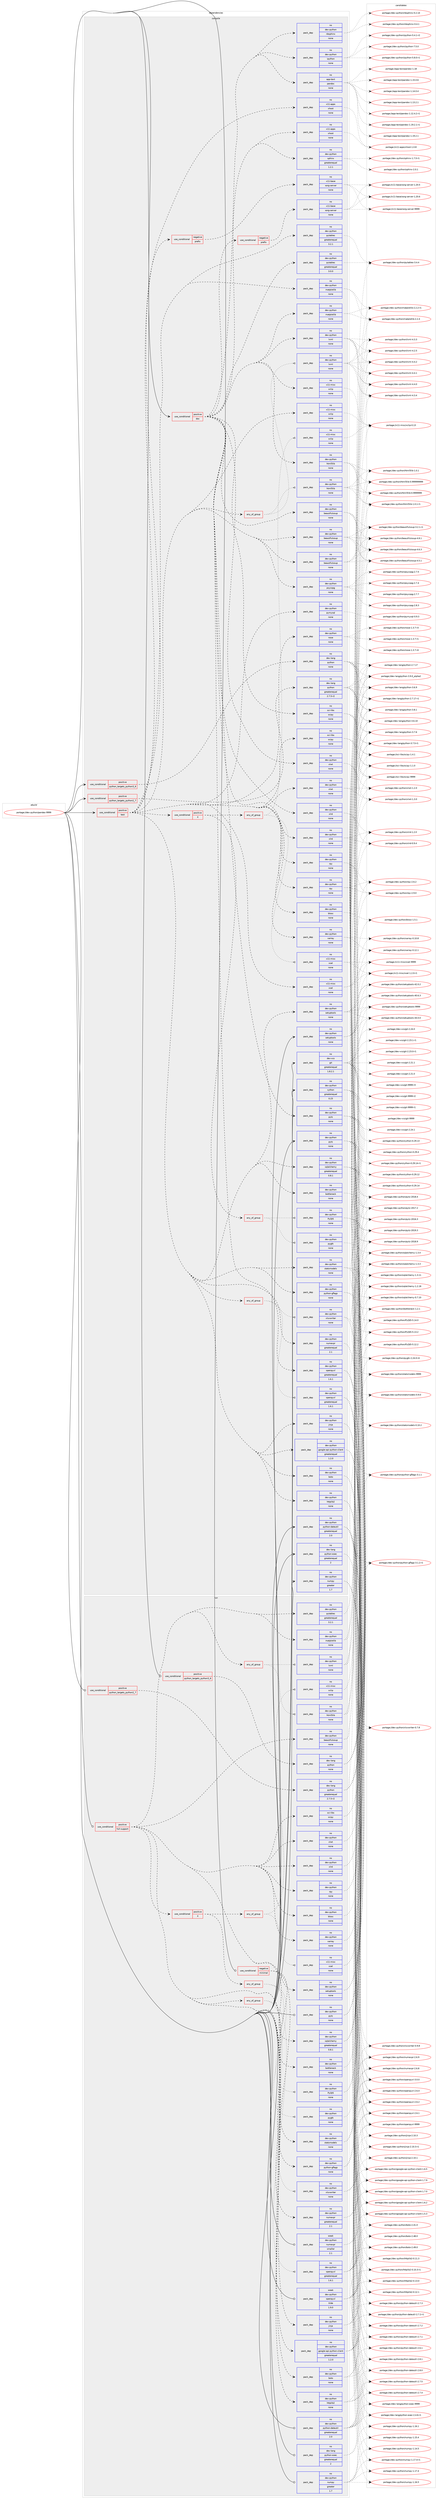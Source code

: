 digraph prolog {

# *************
# Graph options
# *************

newrank=true;
concentrate=true;
compound=true;
graph [rankdir=LR,fontname=Helvetica,fontsize=10,ranksep=1.5];#, ranksep=2.5, nodesep=0.2];
edge  [arrowhead=vee];
node  [fontname=Helvetica,fontsize=10];

# **********
# The ebuild
# **********

subgraph cluster_leftcol {
color=gray;
rank=same;
label=<<i>ebuild</i>>;
id [label="portage://dev-python/pandas-9999", color=red, width=4, href="../dev-python/pandas-9999.svg"];
}

# ****************
# The dependencies
# ****************

subgraph cluster_midcol {
color=gray;
label=<<i>dependencies</i>>;
subgraph cluster_compile {
fillcolor="#eeeeee";
style=filled;
label=<<i>compile</i>>;
subgraph cond111414 {
dependency443997 [label=<<TABLE BORDER="0" CELLBORDER="1" CELLSPACING="0" CELLPADDING="4"><TR><TD ROWSPAN="3" CELLPADDING="10">use_conditional</TD></TR><TR><TD>positive</TD></TR><TR><TD>doc</TD></TR></TABLE>>, shape=none, color=red];
subgraph cond111415 {
dependency443998 [label=<<TABLE BORDER="0" CELLBORDER="1" CELLSPACING="0" CELLPADDING="4"><TR><TD ROWSPAN="3" CELLPADDING="10">use_conditional</TD></TR><TR><TD>negative</TD></TR><TR><TD>prefix</TD></TR></TABLE>>, shape=none, color=red];
subgraph pack327641 {
dependency443999 [label=<<TABLE BORDER="0" CELLBORDER="1" CELLSPACING="0" CELLPADDING="4" WIDTH="220"><TR><TD ROWSPAN="6" CELLPADDING="30">pack_dep</TD></TR><TR><TD WIDTH="110">no</TD></TR><TR><TD>x11-base</TD></TR><TR><TD>xorg-server</TD></TR><TR><TD>none</TD></TR><TR><TD></TD></TR></TABLE>>, shape=none, color=blue];
}
dependency443998:e -> dependency443999:w [weight=20,style="dashed",arrowhead="vee"];
}
dependency443997:e -> dependency443998:w [weight=20,style="dashed",arrowhead="vee"];
subgraph pack327642 {
dependency444000 [label=<<TABLE BORDER="0" CELLBORDER="1" CELLSPACING="0" CELLPADDING="4" WIDTH="220"><TR><TD ROWSPAN="6" CELLPADDING="30">pack_dep</TD></TR><TR><TD WIDTH="110">no</TD></TR><TR><TD>x11-apps</TD></TR><TR><TD>xhost</TD></TR><TR><TD>none</TD></TR><TR><TD></TD></TR></TABLE>>, shape=none, color=blue];
}
dependency443997:e -> dependency444000:w [weight=20,style="dashed",arrowhead="vee"];
subgraph pack327643 {
dependency444001 [label=<<TABLE BORDER="0" CELLBORDER="1" CELLSPACING="0" CELLPADDING="4" WIDTH="220"><TR><TD ROWSPAN="6" CELLPADDING="30">pack_dep</TD></TR><TR><TD WIDTH="110">no</TD></TR><TR><TD>app-text</TD></TR><TR><TD>pandoc</TD></TR><TR><TD>none</TD></TR><TR><TD></TD></TR></TABLE>>, shape=none, color=blue];
}
dependency443997:e -> dependency444001:w [weight=20,style="dashed",arrowhead="vee"];
subgraph pack327644 {
dependency444002 [label=<<TABLE BORDER="0" CELLBORDER="1" CELLSPACING="0" CELLPADDING="4" WIDTH="220"><TR><TD ROWSPAN="6" CELLPADDING="30">pack_dep</TD></TR><TR><TD WIDTH="110">no</TD></TR><TR><TD>dev-python</TD></TR><TR><TD>beautifulsoup</TD></TR><TR><TD>none</TD></TR><TR><TD></TD></TR></TABLE>>, shape=none, color=blue];
}
dependency443997:e -> dependency444002:w [weight=20,style="dashed",arrowhead="vee"];
subgraph pack327645 {
dependency444003 [label=<<TABLE BORDER="0" CELLBORDER="1" CELLSPACING="0" CELLPADDING="4" WIDTH="220"><TR><TD ROWSPAN="6" CELLPADDING="30">pack_dep</TD></TR><TR><TD WIDTH="110">no</TD></TR><TR><TD>dev-python</TD></TR><TR><TD>html5lib</TD></TR><TR><TD>none</TD></TR><TR><TD></TD></TR></TABLE>>, shape=none, color=blue];
}
dependency443997:e -> dependency444003:w [weight=20,style="dashed",arrowhead="vee"];
subgraph pack327646 {
dependency444004 [label=<<TABLE BORDER="0" CELLBORDER="1" CELLSPACING="0" CELLPADDING="4" WIDTH="220"><TR><TD ROWSPAN="6" CELLPADDING="30">pack_dep</TD></TR><TR><TD WIDTH="110">no</TD></TR><TR><TD>dev-python</TD></TR><TR><TD>ipython</TD></TR><TR><TD>none</TD></TR><TR><TD></TD></TR></TABLE>>, shape=none, color=blue];
}
dependency443997:e -> dependency444004:w [weight=20,style="dashed",arrowhead="vee"];
subgraph pack327647 {
dependency444005 [label=<<TABLE BORDER="0" CELLBORDER="1" CELLSPACING="0" CELLPADDING="4" WIDTH="220"><TR><TD ROWSPAN="6" CELLPADDING="30">pack_dep</TD></TR><TR><TD WIDTH="110">no</TD></TR><TR><TD>dev-python</TD></TR><TR><TD>lxml</TD></TR><TR><TD>none</TD></TR><TR><TD></TD></TR></TABLE>>, shape=none, color=blue];
}
dependency443997:e -> dependency444005:w [weight=20,style="dashed",arrowhead="vee"];
subgraph pack327648 {
dependency444006 [label=<<TABLE BORDER="0" CELLBORDER="1" CELLSPACING="0" CELLPADDING="4" WIDTH="220"><TR><TD ROWSPAN="6" CELLPADDING="30">pack_dep</TD></TR><TR><TD WIDTH="110">no</TD></TR><TR><TD>dev-python</TD></TR><TR><TD>matplotlib</TD></TR><TR><TD>none</TD></TR><TR><TD></TD></TR></TABLE>>, shape=none, color=blue];
}
dependency443997:e -> dependency444006:w [weight=20,style="dashed",arrowhead="vee"];
subgraph pack327649 {
dependency444007 [label=<<TABLE BORDER="0" CELLBORDER="1" CELLSPACING="0" CELLPADDING="4" WIDTH="220"><TR><TD ROWSPAN="6" CELLPADDING="30">pack_dep</TD></TR><TR><TD WIDTH="110">no</TD></TR><TR><TD>dev-python</TD></TR><TR><TD>nbsphinx</TD></TR><TR><TD>none</TD></TR><TR><TD></TD></TR></TABLE>>, shape=none, color=blue];
}
dependency443997:e -> dependency444007:w [weight=20,style="dashed",arrowhead="vee"];
subgraph pack327650 {
dependency444008 [label=<<TABLE BORDER="0" CELLBORDER="1" CELLSPACING="0" CELLPADDING="4" WIDTH="220"><TR><TD ROWSPAN="6" CELLPADDING="30">pack_dep</TD></TR><TR><TD WIDTH="110">no</TD></TR><TR><TD>dev-python</TD></TR><TR><TD>openpyxl</TD></TR><TR><TD>greaterequal</TD></TR><TR><TD>1.6.1</TD></TR></TABLE>>, shape=none, color=blue];
}
dependency443997:e -> dependency444008:w [weight=20,style="dashed",arrowhead="vee"];
subgraph pack327651 {
dependency444009 [label=<<TABLE BORDER="0" CELLBORDER="1" CELLSPACING="0" CELLPADDING="4" WIDTH="220"><TR><TD ROWSPAN="6" CELLPADDING="30">pack_dep</TD></TR><TR><TD WIDTH="110">no</TD></TR><TR><TD>dev-python</TD></TR><TR><TD>pytables</TD></TR><TR><TD>greaterequal</TD></TR><TR><TD>3.0.0</TD></TR></TABLE>>, shape=none, color=blue];
}
dependency443997:e -> dependency444009:w [weight=20,style="dashed",arrowhead="vee"];
subgraph pack327652 {
dependency444010 [label=<<TABLE BORDER="0" CELLBORDER="1" CELLSPACING="0" CELLPADDING="4" WIDTH="220"><TR><TD ROWSPAN="6" CELLPADDING="30">pack_dep</TD></TR><TR><TD WIDTH="110">no</TD></TR><TR><TD>dev-python</TD></TR><TR><TD>pytz</TD></TR><TR><TD>none</TD></TR><TR><TD></TD></TR></TABLE>>, shape=none, color=blue];
}
dependency443997:e -> dependency444010:w [weight=20,style="dashed",arrowhead="vee"];
subgraph pack327653 {
dependency444011 [label=<<TABLE BORDER="0" CELLBORDER="1" CELLSPACING="0" CELLPADDING="4" WIDTH="220"><TR><TD ROWSPAN="6" CELLPADDING="30">pack_dep</TD></TR><TR><TD WIDTH="110">no</TD></TR><TR><TD>dev-python</TD></TR><TR><TD>rpy</TD></TR><TR><TD>none</TD></TR><TR><TD></TD></TR></TABLE>>, shape=none, color=blue];
}
dependency443997:e -> dependency444011:w [weight=20,style="dashed",arrowhead="vee"];
subgraph pack327654 {
dependency444012 [label=<<TABLE BORDER="0" CELLBORDER="1" CELLSPACING="0" CELLPADDING="4" WIDTH="220"><TR><TD ROWSPAN="6" CELLPADDING="30">pack_dep</TD></TR><TR><TD WIDTH="110">no</TD></TR><TR><TD>dev-python</TD></TR><TR><TD>sphinx</TD></TR><TR><TD>greaterequal</TD></TR><TR><TD>1.2.1</TD></TR></TABLE>>, shape=none, color=blue];
}
dependency443997:e -> dependency444012:w [weight=20,style="dashed",arrowhead="vee"];
subgraph pack327655 {
dependency444013 [label=<<TABLE BORDER="0" CELLBORDER="1" CELLSPACING="0" CELLPADDING="4" WIDTH="220"><TR><TD ROWSPAN="6" CELLPADDING="30">pack_dep</TD></TR><TR><TD WIDTH="110">no</TD></TR><TR><TD>dev-python</TD></TR><TR><TD>xlrd</TD></TR><TR><TD>none</TD></TR><TR><TD></TD></TR></TABLE>>, shape=none, color=blue];
}
dependency443997:e -> dependency444013:w [weight=20,style="dashed",arrowhead="vee"];
subgraph pack327656 {
dependency444014 [label=<<TABLE BORDER="0" CELLBORDER="1" CELLSPACING="0" CELLPADDING="4" WIDTH="220"><TR><TD ROWSPAN="6" CELLPADDING="30">pack_dep</TD></TR><TR><TD WIDTH="110">no</TD></TR><TR><TD>dev-python</TD></TR><TR><TD>xlwt</TD></TR><TR><TD>none</TD></TR><TR><TD></TD></TR></TABLE>>, shape=none, color=blue];
}
dependency443997:e -> dependency444014:w [weight=20,style="dashed",arrowhead="vee"];
subgraph pack327657 {
dependency444015 [label=<<TABLE BORDER="0" CELLBORDER="1" CELLSPACING="0" CELLPADDING="4" WIDTH="220"><TR><TD ROWSPAN="6" CELLPADDING="30">pack_dep</TD></TR><TR><TD WIDTH="110">no</TD></TR><TR><TD>sci-libs</TD></TR><TR><TD>scipy</TD></TR><TR><TD>none</TD></TR><TR><TD></TD></TR></TABLE>>, shape=none, color=blue];
}
dependency443997:e -> dependency444015:w [weight=20,style="dashed",arrowhead="vee"];
subgraph pack327658 {
dependency444016 [label=<<TABLE BORDER="0" CELLBORDER="1" CELLSPACING="0" CELLPADDING="4" WIDTH="220"><TR><TD ROWSPAN="6" CELLPADDING="30">pack_dep</TD></TR><TR><TD WIDTH="110">no</TD></TR><TR><TD>x11-misc</TD></TR><TR><TD>xclip</TD></TR><TR><TD>none</TD></TR><TR><TD></TD></TR></TABLE>>, shape=none, color=blue];
}
dependency443997:e -> dependency444016:w [weight=20,style="dashed",arrowhead="vee"];
}
id:e -> dependency443997:w [weight=20,style="solid",arrowhead="vee"];
subgraph cond111416 {
dependency444017 [label=<<TABLE BORDER="0" CELLBORDER="1" CELLSPACING="0" CELLPADDING="4"><TR><TD ROWSPAN="3" CELLPADDING="10">use_conditional</TD></TR><TR><TD>positive</TD></TR><TR><TD>python_targets_python2_7</TD></TR></TABLE>>, shape=none, color=red];
subgraph pack327659 {
dependency444018 [label=<<TABLE BORDER="0" CELLBORDER="1" CELLSPACING="0" CELLPADDING="4" WIDTH="220"><TR><TD ROWSPAN="6" CELLPADDING="30">pack_dep</TD></TR><TR><TD WIDTH="110">no</TD></TR><TR><TD>dev-lang</TD></TR><TR><TD>python</TD></TR><TR><TD>greaterequal</TD></TR><TR><TD>2.7.5-r2</TD></TR></TABLE>>, shape=none, color=blue];
}
dependency444017:e -> dependency444018:w [weight=20,style="dashed",arrowhead="vee"];
}
id:e -> dependency444017:w [weight=20,style="solid",arrowhead="vee"];
subgraph cond111417 {
dependency444019 [label=<<TABLE BORDER="0" CELLBORDER="1" CELLSPACING="0" CELLPADDING="4"><TR><TD ROWSPAN="3" CELLPADDING="10">use_conditional</TD></TR><TR><TD>positive</TD></TR><TR><TD>python_targets_python3_6</TD></TR></TABLE>>, shape=none, color=red];
subgraph pack327660 {
dependency444020 [label=<<TABLE BORDER="0" CELLBORDER="1" CELLSPACING="0" CELLPADDING="4" WIDTH="220"><TR><TD ROWSPAN="6" CELLPADDING="30">pack_dep</TD></TR><TR><TD WIDTH="110">no</TD></TR><TR><TD>dev-lang</TD></TR><TR><TD>python</TD></TR><TR><TD>none</TD></TR><TR><TD></TD></TR></TABLE>>, shape=none, color=blue];
}
dependency444019:e -> dependency444020:w [weight=20,style="dashed",arrowhead="vee"];
}
id:e -> dependency444019:w [weight=20,style="solid",arrowhead="vee"];
subgraph cond111418 {
dependency444021 [label=<<TABLE BORDER="0" CELLBORDER="1" CELLSPACING="0" CELLPADDING="4"><TR><TD ROWSPAN="3" CELLPADDING="10">use_conditional</TD></TR><TR><TD>positive</TD></TR><TR><TD>test</TD></TR></TABLE>>, shape=none, color=red];
subgraph cond111419 {
dependency444022 [label=<<TABLE BORDER="0" CELLBORDER="1" CELLSPACING="0" CELLPADDING="4"><TR><TD ROWSPAN="3" CELLPADDING="10">use_conditional</TD></TR><TR><TD>negative</TD></TR><TR><TD>prefix</TD></TR></TABLE>>, shape=none, color=red];
subgraph pack327661 {
dependency444023 [label=<<TABLE BORDER="0" CELLBORDER="1" CELLSPACING="0" CELLPADDING="4" WIDTH="220"><TR><TD ROWSPAN="6" CELLPADDING="30">pack_dep</TD></TR><TR><TD WIDTH="110">no</TD></TR><TR><TD>x11-base</TD></TR><TR><TD>xorg-server</TD></TR><TR><TD>none</TD></TR><TR><TD></TD></TR></TABLE>>, shape=none, color=blue];
}
dependency444022:e -> dependency444023:w [weight=20,style="dashed",arrowhead="vee"];
}
dependency444021:e -> dependency444022:w [weight=20,style="dashed",arrowhead="vee"];
subgraph pack327662 {
dependency444024 [label=<<TABLE BORDER="0" CELLBORDER="1" CELLSPACING="0" CELLPADDING="4" WIDTH="220"><TR><TD ROWSPAN="6" CELLPADDING="30">pack_dep</TD></TR><TR><TD WIDTH="110">no</TD></TR><TR><TD>x11-apps</TD></TR><TR><TD>xhost</TD></TR><TR><TD>none</TD></TR><TR><TD></TD></TR></TABLE>>, shape=none, color=blue];
}
dependency444021:e -> dependency444024:w [weight=20,style="dashed",arrowhead="vee"];
subgraph pack327663 {
dependency444025 [label=<<TABLE BORDER="0" CELLBORDER="1" CELLSPACING="0" CELLPADDING="4" WIDTH="220"><TR><TD ROWSPAN="6" CELLPADDING="30">pack_dep</TD></TR><TR><TD WIDTH="110">no</TD></TR><TR><TD>dev-python</TD></TR><TR><TD>bottleneck</TD></TR><TR><TD>none</TD></TR><TR><TD></TD></TR></TABLE>>, shape=none, color=blue];
}
dependency444021:e -> dependency444025:w [weight=20,style="dashed",arrowhead="vee"];
subgraph pack327664 {
dependency444026 [label=<<TABLE BORDER="0" CELLBORDER="1" CELLSPACING="0" CELLPADDING="4" WIDTH="220"><TR><TD ROWSPAN="6" CELLPADDING="30">pack_dep</TD></TR><TR><TD WIDTH="110">no</TD></TR><TR><TD>dev-python</TD></TR><TR><TD>numexpr</TD></TR><TR><TD>greaterequal</TD></TR><TR><TD>2.1</TD></TR></TABLE>>, shape=none, color=blue];
}
dependency444021:e -> dependency444026:w [weight=20,style="dashed",arrowhead="vee"];
subgraph pack327665 {
dependency444027 [label=<<TABLE BORDER="0" CELLBORDER="1" CELLSPACING="0" CELLPADDING="4" WIDTH="220"><TR><TD ROWSPAN="6" CELLPADDING="30">pack_dep</TD></TR><TR><TD WIDTH="110">no</TD></TR><TR><TD>dev-python</TD></TR><TR><TD>beautifulsoup</TD></TR><TR><TD>none</TD></TR><TR><TD></TD></TR></TABLE>>, shape=none, color=blue];
}
dependency444021:e -> dependency444027:w [weight=20,style="dashed",arrowhead="vee"];
subgraph pack327666 {
dependency444028 [label=<<TABLE BORDER="0" CELLBORDER="1" CELLSPACING="0" CELLPADDING="4" WIDTH="220"><TR><TD ROWSPAN="6" CELLPADDING="30">pack_dep</TD></TR><TR><TD WIDTH="110">no</TD></TR><TR><TD>dev-python</TD></TR><TR><TD>blosc</TD></TR><TR><TD>none</TD></TR><TR><TD></TD></TR></TABLE>>, shape=none, color=blue];
}
dependency444021:e -> dependency444028:w [weight=20,style="dashed",arrowhead="vee"];
subgraph pack327667 {
dependency444029 [label=<<TABLE BORDER="0" CELLBORDER="1" CELLSPACING="0" CELLPADDING="4" WIDTH="220"><TR><TD ROWSPAN="6" CELLPADDING="30">pack_dep</TD></TR><TR><TD WIDTH="110">no</TD></TR><TR><TD>dev-python</TD></TR><TR><TD>boto</TD></TR><TR><TD>none</TD></TR><TR><TD></TD></TR></TABLE>>, shape=none, color=blue];
}
dependency444021:e -> dependency444029:w [weight=20,style="dashed",arrowhead="vee"];
subgraph pack327668 {
dependency444030 [label=<<TABLE BORDER="0" CELLBORDER="1" CELLSPACING="0" CELLPADDING="4" WIDTH="220"><TR><TD ROWSPAN="6" CELLPADDING="30">pack_dep</TD></TR><TR><TD WIDTH="110">no</TD></TR><TR><TD>dev-python</TD></TR><TR><TD>google-api-python-client</TD></TR><TR><TD>greaterequal</TD></TR><TR><TD>1.2.0</TD></TR></TABLE>>, shape=none, color=blue];
}
dependency444021:e -> dependency444030:w [weight=20,style="dashed",arrowhead="vee"];
subgraph any4731 {
dependency444031 [label=<<TABLE BORDER="0" CELLBORDER="1" CELLSPACING="0" CELLPADDING="4"><TR><TD CELLPADDING="10">any_of_group</TD></TR></TABLE>>, shape=none, color=red];subgraph pack327669 {
dependency444032 [label=<<TABLE BORDER="0" CELLBORDER="1" CELLSPACING="0" CELLPADDING="4" WIDTH="220"><TR><TD ROWSPAN="6" CELLPADDING="30">pack_dep</TD></TR><TR><TD WIDTH="110">no</TD></TR><TR><TD>dev-python</TD></TR><TR><TD>html5lib</TD></TR><TR><TD>none</TD></TR><TR><TD></TD></TR></TABLE>>, shape=none, color=blue];
}
dependency444031:e -> dependency444032:w [weight=20,style="dotted",arrowhead="oinv"];
subgraph pack327670 {
dependency444033 [label=<<TABLE BORDER="0" CELLBORDER="1" CELLSPACING="0" CELLPADDING="4" WIDTH="220"><TR><TD ROWSPAN="6" CELLPADDING="30">pack_dep</TD></TR><TR><TD WIDTH="110">no</TD></TR><TR><TD>dev-python</TD></TR><TR><TD>lxml</TD></TR><TR><TD>none</TD></TR><TR><TD></TD></TR></TABLE>>, shape=none, color=blue];
}
dependency444031:e -> dependency444033:w [weight=20,style="dotted",arrowhead="oinv"];
}
dependency444021:e -> dependency444031:w [weight=20,style="dashed",arrowhead="vee"];
subgraph pack327671 {
dependency444034 [label=<<TABLE BORDER="0" CELLBORDER="1" CELLSPACING="0" CELLPADDING="4" WIDTH="220"><TR><TD ROWSPAN="6" CELLPADDING="30">pack_dep</TD></TR><TR><TD WIDTH="110">no</TD></TR><TR><TD>dev-python</TD></TR><TR><TD>httplib2</TD></TR><TR><TD>none</TD></TR><TR><TD></TD></TR></TABLE>>, shape=none, color=blue];
}
dependency444021:e -> dependency444034:w [weight=20,style="dashed",arrowhead="vee"];
subgraph pack327672 {
dependency444035 [label=<<TABLE BORDER="0" CELLBORDER="1" CELLSPACING="0" CELLPADDING="4" WIDTH="220"><TR><TD ROWSPAN="6" CELLPADDING="30">pack_dep</TD></TR><TR><TD WIDTH="110">no</TD></TR><TR><TD>dev-python</TD></TR><TR><TD>jinja</TD></TR><TR><TD>none</TD></TR><TR><TD></TD></TR></TABLE>>, shape=none, color=blue];
}
dependency444021:e -> dependency444035:w [weight=20,style="dashed",arrowhead="vee"];
subgraph pack327673 {
dependency444036 [label=<<TABLE BORDER="0" CELLBORDER="1" CELLSPACING="0" CELLPADDING="4" WIDTH="220"><TR><TD ROWSPAN="6" CELLPADDING="30">pack_dep</TD></TR><TR><TD WIDTH="110">no</TD></TR><TR><TD>dev-python</TD></TR><TR><TD>matplotlib</TD></TR><TR><TD>none</TD></TR><TR><TD></TD></TR></TABLE>>, shape=none, color=blue];
}
dependency444021:e -> dependency444036:w [weight=20,style="dashed",arrowhead="vee"];
subgraph any4732 {
dependency444037 [label=<<TABLE BORDER="0" CELLBORDER="1" CELLSPACING="0" CELLPADDING="4"><TR><TD CELLPADDING="10">any_of_group</TD></TR></TABLE>>, shape=none, color=red];subgraph pack327674 {
dependency444038 [label=<<TABLE BORDER="0" CELLBORDER="1" CELLSPACING="0" CELLPADDING="4" WIDTH="220"><TR><TD ROWSPAN="6" CELLPADDING="30">pack_dep</TD></TR><TR><TD WIDTH="110">no</TD></TR><TR><TD>dev-python</TD></TR><TR><TD>openpyxl</TD></TR><TR><TD>greaterequal</TD></TR><TR><TD>1.6.1</TD></TR></TABLE>>, shape=none, color=blue];
}
dependency444037:e -> dependency444038:w [weight=20,style="dotted",arrowhead="oinv"];
subgraph pack327675 {
dependency444039 [label=<<TABLE BORDER="0" CELLBORDER="1" CELLSPACING="0" CELLPADDING="4" WIDTH="220"><TR><TD ROWSPAN="6" CELLPADDING="30">pack_dep</TD></TR><TR><TD WIDTH="110">no</TD></TR><TR><TD>dev-python</TD></TR><TR><TD>xlsxwriter</TD></TR><TR><TD>none</TD></TR><TR><TD></TD></TR></TABLE>>, shape=none, color=blue];
}
dependency444037:e -> dependency444039:w [weight=20,style="dotted",arrowhead="oinv"];
}
dependency444021:e -> dependency444037:w [weight=20,style="dashed",arrowhead="vee"];
subgraph pack327676 {
dependency444040 [label=<<TABLE BORDER="0" CELLBORDER="1" CELLSPACING="0" CELLPADDING="4" WIDTH="220"><TR><TD ROWSPAN="6" CELLPADDING="30">pack_dep</TD></TR><TR><TD WIDTH="110">no</TD></TR><TR><TD>dev-python</TD></TR><TR><TD>pytables</TD></TR><TR><TD>greaterequal</TD></TR><TR><TD>3.2.1</TD></TR></TABLE>>, shape=none, color=blue];
}
dependency444021:e -> dependency444040:w [weight=20,style="dashed",arrowhead="vee"];
subgraph pack327677 {
dependency444041 [label=<<TABLE BORDER="0" CELLBORDER="1" CELLSPACING="0" CELLPADDING="4" WIDTH="220"><TR><TD ROWSPAN="6" CELLPADDING="30">pack_dep</TD></TR><TR><TD WIDTH="110">no</TD></TR><TR><TD>dev-python</TD></TR><TR><TD>python-gflags</TD></TR><TR><TD>none</TD></TR><TR><TD></TD></TR></TABLE>>, shape=none, color=blue];
}
dependency444021:e -> dependency444041:w [weight=20,style="dashed",arrowhead="vee"];
subgraph pack327678 {
dependency444042 [label=<<TABLE BORDER="0" CELLBORDER="1" CELLSPACING="0" CELLPADDING="4" WIDTH="220"><TR><TD ROWSPAN="6" CELLPADDING="30">pack_dep</TD></TR><TR><TD WIDTH="110">no</TD></TR><TR><TD>dev-python</TD></TR><TR><TD>rpy</TD></TR><TR><TD>none</TD></TR><TR><TD></TD></TR></TABLE>>, shape=none, color=blue];
}
dependency444021:e -> dependency444042:w [weight=20,style="dashed",arrowhead="vee"];
subgraph pack327679 {
dependency444043 [label=<<TABLE BORDER="0" CELLBORDER="1" CELLSPACING="0" CELLPADDING="4" WIDTH="220"><TR><TD ROWSPAN="6" CELLPADDING="30">pack_dep</TD></TR><TR><TD WIDTH="110">no</TD></TR><TR><TD>dev-python</TD></TR><TR><TD>setuptools</TD></TR><TR><TD>none</TD></TR><TR><TD></TD></TR></TABLE>>, shape=none, color=blue];
}
dependency444021:e -> dependency444043:w [weight=20,style="dashed",arrowhead="vee"];
subgraph pack327680 {
dependency444044 [label=<<TABLE BORDER="0" CELLBORDER="1" CELLSPACING="0" CELLPADDING="4" WIDTH="220"><TR><TD ROWSPAN="6" CELLPADDING="30">pack_dep</TD></TR><TR><TD WIDTH="110">no</TD></TR><TR><TD>dev-python</TD></TR><TR><TD>statsmodels</TD></TR><TR><TD>none</TD></TR><TR><TD></TD></TR></TABLE>>, shape=none, color=blue];
}
dependency444021:e -> dependency444044:w [weight=20,style="dashed",arrowhead="vee"];
subgraph pack327681 {
dependency444045 [label=<<TABLE BORDER="0" CELLBORDER="1" CELLSPACING="0" CELLPADDING="4" WIDTH="220"><TR><TD ROWSPAN="6" CELLPADDING="30">pack_dep</TD></TR><TR><TD WIDTH="110">no</TD></TR><TR><TD>dev-python</TD></TR><TR><TD>sqlalchemy</TD></TR><TR><TD>greaterequal</TD></TR><TR><TD>0.8.1</TD></TR></TABLE>>, shape=none, color=blue];
}
dependency444021:e -> dependency444045:w [weight=20,style="dashed",arrowhead="vee"];
subgraph pack327682 {
dependency444046 [label=<<TABLE BORDER="0" CELLBORDER="1" CELLSPACING="0" CELLPADDING="4" WIDTH="220"><TR><TD ROWSPAN="6" CELLPADDING="30">pack_dep</TD></TR><TR><TD WIDTH="110">no</TD></TR><TR><TD>dev-python</TD></TR><TR><TD>xarray</TD></TR><TR><TD>none</TD></TR><TR><TD></TD></TR></TABLE>>, shape=none, color=blue];
}
dependency444021:e -> dependency444046:w [weight=20,style="dashed",arrowhead="vee"];
subgraph pack327683 {
dependency444047 [label=<<TABLE BORDER="0" CELLBORDER="1" CELLSPACING="0" CELLPADDING="4" WIDTH="220"><TR><TD ROWSPAN="6" CELLPADDING="30">pack_dep</TD></TR><TR><TD WIDTH="110">no</TD></TR><TR><TD>dev-python</TD></TR><TR><TD>xlrd</TD></TR><TR><TD>none</TD></TR><TR><TD></TD></TR></TABLE>>, shape=none, color=blue];
}
dependency444021:e -> dependency444047:w [weight=20,style="dashed",arrowhead="vee"];
subgraph pack327684 {
dependency444048 [label=<<TABLE BORDER="0" CELLBORDER="1" CELLSPACING="0" CELLPADDING="4" WIDTH="220"><TR><TD ROWSPAN="6" CELLPADDING="30">pack_dep</TD></TR><TR><TD WIDTH="110">no</TD></TR><TR><TD>dev-python</TD></TR><TR><TD>xlwt</TD></TR><TR><TD>none</TD></TR><TR><TD></TD></TR></TABLE>>, shape=none, color=blue];
}
dependency444021:e -> dependency444048:w [weight=20,style="dashed",arrowhead="vee"];
subgraph pack327685 {
dependency444049 [label=<<TABLE BORDER="0" CELLBORDER="1" CELLSPACING="0" CELLPADDING="4" WIDTH="220"><TR><TD ROWSPAN="6" CELLPADDING="30">pack_dep</TD></TR><TR><TD WIDTH="110">no</TD></TR><TR><TD>sci-libs</TD></TR><TR><TD>scipy</TD></TR><TR><TD>none</TD></TR><TR><TD></TD></TR></TABLE>>, shape=none, color=blue];
}
dependency444021:e -> dependency444049:w [weight=20,style="dashed",arrowhead="vee"];
subgraph cond111420 {
dependency444050 [label=<<TABLE BORDER="0" CELLBORDER="1" CELLSPACING="0" CELLPADDING="4"><TR><TD ROWSPAN="3" CELLPADDING="10">use_conditional</TD></TR><TR><TD>positive</TD></TR><TR><TD>X</TD></TR></TABLE>>, shape=none, color=red];
subgraph any4733 {
dependency444051 [label=<<TABLE BORDER="0" CELLBORDER="1" CELLSPACING="0" CELLPADDING="4"><TR><TD CELLPADDING="10">any_of_group</TD></TR></TABLE>>, shape=none, color=red];subgraph pack327686 {
dependency444052 [label=<<TABLE BORDER="0" CELLBORDER="1" CELLSPACING="0" CELLPADDING="4" WIDTH="220"><TR><TD ROWSPAN="6" CELLPADDING="30">pack_dep</TD></TR><TR><TD WIDTH="110">no</TD></TR><TR><TD>dev-python</TD></TR><TR><TD>PyQt5</TD></TR><TR><TD>none</TD></TR><TR><TD></TD></TR></TABLE>>, shape=none, color=blue];
}
dependency444051:e -> dependency444052:w [weight=20,style="dotted",arrowhead="oinv"];
subgraph pack327687 {
dependency444053 [label=<<TABLE BORDER="0" CELLBORDER="1" CELLSPACING="0" CELLPADDING="4" WIDTH="220"><TR><TD ROWSPAN="6" CELLPADDING="30">pack_dep</TD></TR><TR><TD WIDTH="110">no</TD></TR><TR><TD>dev-python</TD></TR><TR><TD>pygtk</TD></TR><TR><TD>none</TD></TR><TR><TD></TD></TR></TABLE>>, shape=none, color=blue];
}
dependency444051:e -> dependency444053:w [weight=20,style="dotted",arrowhead="oinv"];
}
dependency444050:e -> dependency444051:w [weight=20,style="dashed",arrowhead="vee"];
subgraph any4734 {
dependency444054 [label=<<TABLE BORDER="0" CELLBORDER="1" CELLSPACING="0" CELLPADDING="4"><TR><TD CELLPADDING="10">any_of_group</TD></TR></TABLE>>, shape=none, color=red];subgraph pack327688 {
dependency444055 [label=<<TABLE BORDER="0" CELLBORDER="1" CELLSPACING="0" CELLPADDING="4" WIDTH="220"><TR><TD ROWSPAN="6" CELLPADDING="30">pack_dep</TD></TR><TR><TD WIDTH="110">no</TD></TR><TR><TD>x11-misc</TD></TR><TR><TD>xclip</TD></TR><TR><TD>none</TD></TR><TR><TD></TD></TR></TABLE>>, shape=none, color=blue];
}
dependency444054:e -> dependency444055:w [weight=20,style="dotted",arrowhead="oinv"];
subgraph pack327689 {
dependency444056 [label=<<TABLE BORDER="0" CELLBORDER="1" CELLSPACING="0" CELLPADDING="4" WIDTH="220"><TR><TD ROWSPAN="6" CELLPADDING="30">pack_dep</TD></TR><TR><TD WIDTH="110">no</TD></TR><TR><TD>x11-misc</TD></TR><TR><TD>xsel</TD></TR><TR><TD>none</TD></TR><TR><TD></TD></TR></TABLE>>, shape=none, color=blue];
}
dependency444054:e -> dependency444056:w [weight=20,style="dotted",arrowhead="oinv"];
}
dependency444050:e -> dependency444054:w [weight=20,style="dashed",arrowhead="vee"];
}
dependency444021:e -> dependency444050:w [weight=20,style="dashed",arrowhead="vee"];
subgraph pack327690 {
dependency444057 [label=<<TABLE BORDER="0" CELLBORDER="1" CELLSPACING="0" CELLPADDING="4" WIDTH="220"><TR><TD ROWSPAN="6" CELLPADDING="30">pack_dep</TD></TR><TR><TD WIDTH="110">no</TD></TR><TR><TD>dev-python</TD></TR><TR><TD>beautifulsoup</TD></TR><TR><TD>none</TD></TR><TR><TD></TD></TR></TABLE>>, shape=none, color=blue];
}
dependency444021:e -> dependency444057:w [weight=20,style="dashed",arrowhead="vee"];
subgraph pack327691 {
dependency444058 [label=<<TABLE BORDER="0" CELLBORDER="1" CELLSPACING="0" CELLPADDING="4" WIDTH="220"><TR><TD ROWSPAN="6" CELLPADDING="30">pack_dep</TD></TR><TR><TD WIDTH="110">no</TD></TR><TR><TD>dev-python</TD></TR><TR><TD>nose</TD></TR><TR><TD>none</TD></TR><TR><TD></TD></TR></TABLE>>, shape=none, color=blue];
}
dependency444021:e -> dependency444058:w [weight=20,style="dashed",arrowhead="vee"];
subgraph pack327692 {
dependency444059 [label=<<TABLE BORDER="0" CELLBORDER="1" CELLSPACING="0" CELLPADDING="4" WIDTH="220"><TR><TD ROWSPAN="6" CELLPADDING="30">pack_dep</TD></TR><TR><TD WIDTH="110">no</TD></TR><TR><TD>dev-python</TD></TR><TR><TD>pymysql</TD></TR><TR><TD>none</TD></TR><TR><TD></TD></TR></TABLE>>, shape=none, color=blue];
}
dependency444021:e -> dependency444059:w [weight=20,style="dashed",arrowhead="vee"];
subgraph pack327693 {
dependency444060 [label=<<TABLE BORDER="0" CELLBORDER="1" CELLSPACING="0" CELLPADDING="4" WIDTH="220"><TR><TD ROWSPAN="6" CELLPADDING="30">pack_dep</TD></TR><TR><TD WIDTH="110">no</TD></TR><TR><TD>dev-python</TD></TR><TR><TD>psycopg</TD></TR><TR><TD>none</TD></TR><TR><TD></TD></TR></TABLE>>, shape=none, color=blue];
}
dependency444021:e -> dependency444060:w [weight=20,style="dashed",arrowhead="vee"];
subgraph pack327694 {
dependency444061 [label=<<TABLE BORDER="0" CELLBORDER="1" CELLSPACING="0" CELLPADDING="4" WIDTH="220"><TR><TD ROWSPAN="6" CELLPADDING="30">pack_dep</TD></TR><TR><TD WIDTH="110">no</TD></TR><TR><TD>x11-misc</TD></TR><TR><TD>xclip</TD></TR><TR><TD>none</TD></TR><TR><TD></TD></TR></TABLE>>, shape=none, color=blue];
}
dependency444021:e -> dependency444061:w [weight=20,style="dashed",arrowhead="vee"];
subgraph pack327695 {
dependency444062 [label=<<TABLE BORDER="0" CELLBORDER="1" CELLSPACING="0" CELLPADDING="4" WIDTH="220"><TR><TD ROWSPAN="6" CELLPADDING="30">pack_dep</TD></TR><TR><TD WIDTH="110">no</TD></TR><TR><TD>x11-misc</TD></TR><TR><TD>xsel</TD></TR><TR><TD>none</TD></TR><TR><TD></TD></TR></TABLE>>, shape=none, color=blue];
}
dependency444021:e -> dependency444062:w [weight=20,style="dashed",arrowhead="vee"];
}
id:e -> dependency444021:w [weight=20,style="solid",arrowhead="vee"];
subgraph pack327696 {
dependency444063 [label=<<TABLE BORDER="0" CELLBORDER="1" CELLSPACING="0" CELLPADDING="4" WIDTH="220"><TR><TD ROWSPAN="6" CELLPADDING="30">pack_dep</TD></TR><TR><TD WIDTH="110">no</TD></TR><TR><TD>dev-lang</TD></TR><TR><TD>python-exec</TD></TR><TR><TD>greaterequal</TD></TR><TR><TD>2</TD></TR></TABLE>>, shape=none, color=blue];
}
id:e -> dependency444063:w [weight=20,style="solid",arrowhead="vee"];
subgraph pack327697 {
dependency444064 [label=<<TABLE BORDER="0" CELLBORDER="1" CELLSPACING="0" CELLPADDING="4" WIDTH="220"><TR><TD ROWSPAN="6" CELLPADDING="30">pack_dep</TD></TR><TR><TD WIDTH="110">no</TD></TR><TR><TD>dev-python</TD></TR><TR><TD>cython</TD></TR><TR><TD>greaterequal</TD></TR><TR><TD>0.23</TD></TR></TABLE>>, shape=none, color=blue];
}
id:e -> dependency444064:w [weight=20,style="solid",arrowhead="vee"];
subgraph pack327698 {
dependency444065 [label=<<TABLE BORDER="0" CELLBORDER="1" CELLSPACING="0" CELLPADDING="4" WIDTH="220"><TR><TD ROWSPAN="6" CELLPADDING="30">pack_dep</TD></TR><TR><TD WIDTH="110">no</TD></TR><TR><TD>dev-python</TD></TR><TR><TD>numpy</TD></TR><TR><TD>greater</TD></TR><TR><TD>1.7</TD></TR></TABLE>>, shape=none, color=blue];
}
id:e -> dependency444065:w [weight=20,style="solid",arrowhead="vee"];
subgraph pack327699 {
dependency444066 [label=<<TABLE BORDER="0" CELLBORDER="1" CELLSPACING="0" CELLPADDING="4" WIDTH="220"><TR><TD ROWSPAN="6" CELLPADDING="30">pack_dep</TD></TR><TR><TD WIDTH="110">no</TD></TR><TR><TD>dev-python</TD></TR><TR><TD>python-dateutil</TD></TR><TR><TD>greaterequal</TD></TR><TR><TD>2.0</TD></TR></TABLE>>, shape=none, color=blue];
}
id:e -> dependency444066:w [weight=20,style="solid",arrowhead="vee"];
subgraph pack327700 {
dependency444067 [label=<<TABLE BORDER="0" CELLBORDER="1" CELLSPACING="0" CELLPADDING="4" WIDTH="220"><TR><TD ROWSPAN="6" CELLPADDING="30">pack_dep</TD></TR><TR><TD WIDTH="110">no</TD></TR><TR><TD>dev-python</TD></TR><TR><TD>pytz</TD></TR><TR><TD>none</TD></TR><TR><TD></TD></TR></TABLE>>, shape=none, color=blue];
}
id:e -> dependency444067:w [weight=20,style="solid",arrowhead="vee"];
subgraph pack327701 {
dependency444068 [label=<<TABLE BORDER="0" CELLBORDER="1" CELLSPACING="0" CELLPADDING="4" WIDTH="220"><TR><TD ROWSPAN="6" CELLPADDING="30">pack_dep</TD></TR><TR><TD WIDTH="110">no</TD></TR><TR><TD>dev-python</TD></TR><TR><TD>setuptools</TD></TR><TR><TD>none</TD></TR><TR><TD></TD></TR></TABLE>>, shape=none, color=blue];
}
id:e -> dependency444068:w [weight=20,style="solid",arrowhead="vee"];
subgraph pack327702 {
dependency444069 [label=<<TABLE BORDER="0" CELLBORDER="1" CELLSPACING="0" CELLPADDING="4" WIDTH="220"><TR><TD ROWSPAN="6" CELLPADDING="30">pack_dep</TD></TR><TR><TD WIDTH="110">no</TD></TR><TR><TD>dev-vcs</TD></TR><TR><TD>git</TD></TR><TR><TD>greaterequal</TD></TR><TR><TD>1.8.2.1</TD></TR></TABLE>>, shape=none, color=blue];
}
id:e -> dependency444069:w [weight=20,style="solid",arrowhead="vee"];
}
subgraph cluster_compileandrun {
fillcolor="#eeeeee";
style=filled;
label=<<i>compile and run</i>>;
}
subgraph cluster_run {
fillcolor="#eeeeee";
style=filled;
label=<<i>run</i>>;
subgraph cond111421 {
dependency444070 [label=<<TABLE BORDER="0" CELLBORDER="1" CELLSPACING="0" CELLPADDING="4"><TR><TD ROWSPAN="3" CELLPADDING="10">use_conditional</TD></TR><TR><TD>negative</TD></TR><TR><TD>minimal</TD></TR></TABLE>>, shape=none, color=red];
subgraph pack327703 {
dependency444071 [label=<<TABLE BORDER="0" CELLBORDER="1" CELLSPACING="0" CELLPADDING="4" WIDTH="220"><TR><TD ROWSPAN="6" CELLPADDING="30">pack_dep</TD></TR><TR><TD WIDTH="110">no</TD></TR><TR><TD>dev-python</TD></TR><TR><TD>bottleneck</TD></TR><TR><TD>none</TD></TR><TR><TD></TD></TR></TABLE>>, shape=none, color=blue];
}
dependency444070:e -> dependency444071:w [weight=20,style="dashed",arrowhead="vee"];
subgraph pack327704 {
dependency444072 [label=<<TABLE BORDER="0" CELLBORDER="1" CELLSPACING="0" CELLPADDING="4" WIDTH="220"><TR><TD ROWSPAN="6" CELLPADDING="30">pack_dep</TD></TR><TR><TD WIDTH="110">no</TD></TR><TR><TD>dev-python</TD></TR><TR><TD>numexpr</TD></TR><TR><TD>greaterequal</TD></TR><TR><TD>2.1</TD></TR></TABLE>>, shape=none, color=blue];
}
dependency444070:e -> dependency444072:w [weight=20,style="dashed",arrowhead="vee"];
}
id:e -> dependency444070:w [weight=20,style="solid",arrowhead="odot"];
subgraph cond111422 {
dependency444073 [label=<<TABLE BORDER="0" CELLBORDER="1" CELLSPACING="0" CELLPADDING="4"><TR><TD ROWSPAN="3" CELLPADDING="10">use_conditional</TD></TR><TR><TD>positive</TD></TR><TR><TD>full-support</TD></TR></TABLE>>, shape=none, color=red];
subgraph pack327705 {
dependency444074 [label=<<TABLE BORDER="0" CELLBORDER="1" CELLSPACING="0" CELLPADDING="4" WIDTH="220"><TR><TD ROWSPAN="6" CELLPADDING="30">pack_dep</TD></TR><TR><TD WIDTH="110">no</TD></TR><TR><TD>dev-python</TD></TR><TR><TD>beautifulsoup</TD></TR><TR><TD>none</TD></TR><TR><TD></TD></TR></TABLE>>, shape=none, color=blue];
}
dependency444073:e -> dependency444074:w [weight=20,style="dashed",arrowhead="vee"];
subgraph pack327706 {
dependency444075 [label=<<TABLE BORDER="0" CELLBORDER="1" CELLSPACING="0" CELLPADDING="4" WIDTH="220"><TR><TD ROWSPAN="6" CELLPADDING="30">pack_dep</TD></TR><TR><TD WIDTH="110">no</TD></TR><TR><TD>dev-python</TD></TR><TR><TD>blosc</TD></TR><TR><TD>none</TD></TR><TR><TD></TD></TR></TABLE>>, shape=none, color=blue];
}
dependency444073:e -> dependency444075:w [weight=20,style="dashed",arrowhead="vee"];
subgraph pack327707 {
dependency444076 [label=<<TABLE BORDER="0" CELLBORDER="1" CELLSPACING="0" CELLPADDING="4" WIDTH="220"><TR><TD ROWSPAN="6" CELLPADDING="30">pack_dep</TD></TR><TR><TD WIDTH="110">no</TD></TR><TR><TD>dev-python</TD></TR><TR><TD>boto</TD></TR><TR><TD>none</TD></TR><TR><TD></TD></TR></TABLE>>, shape=none, color=blue];
}
dependency444073:e -> dependency444076:w [weight=20,style="dashed",arrowhead="vee"];
subgraph pack327708 {
dependency444077 [label=<<TABLE BORDER="0" CELLBORDER="1" CELLSPACING="0" CELLPADDING="4" WIDTH="220"><TR><TD ROWSPAN="6" CELLPADDING="30">pack_dep</TD></TR><TR><TD WIDTH="110">no</TD></TR><TR><TD>dev-python</TD></TR><TR><TD>google-api-python-client</TD></TR><TR><TD>greaterequal</TD></TR><TR><TD>1.2.0</TD></TR></TABLE>>, shape=none, color=blue];
}
dependency444073:e -> dependency444077:w [weight=20,style="dashed",arrowhead="vee"];
subgraph any4735 {
dependency444078 [label=<<TABLE BORDER="0" CELLBORDER="1" CELLSPACING="0" CELLPADDING="4"><TR><TD CELLPADDING="10">any_of_group</TD></TR></TABLE>>, shape=none, color=red];subgraph pack327709 {
dependency444079 [label=<<TABLE BORDER="0" CELLBORDER="1" CELLSPACING="0" CELLPADDING="4" WIDTH="220"><TR><TD ROWSPAN="6" CELLPADDING="30">pack_dep</TD></TR><TR><TD WIDTH="110">no</TD></TR><TR><TD>dev-python</TD></TR><TR><TD>html5lib</TD></TR><TR><TD>none</TD></TR><TR><TD></TD></TR></TABLE>>, shape=none, color=blue];
}
dependency444078:e -> dependency444079:w [weight=20,style="dotted",arrowhead="oinv"];
subgraph pack327710 {
dependency444080 [label=<<TABLE BORDER="0" CELLBORDER="1" CELLSPACING="0" CELLPADDING="4" WIDTH="220"><TR><TD ROWSPAN="6" CELLPADDING="30">pack_dep</TD></TR><TR><TD WIDTH="110">no</TD></TR><TR><TD>dev-python</TD></TR><TR><TD>lxml</TD></TR><TR><TD>none</TD></TR><TR><TD></TD></TR></TABLE>>, shape=none, color=blue];
}
dependency444078:e -> dependency444080:w [weight=20,style="dotted",arrowhead="oinv"];
}
dependency444073:e -> dependency444078:w [weight=20,style="dashed",arrowhead="vee"];
subgraph pack327711 {
dependency444081 [label=<<TABLE BORDER="0" CELLBORDER="1" CELLSPACING="0" CELLPADDING="4" WIDTH="220"><TR><TD ROWSPAN="6" CELLPADDING="30">pack_dep</TD></TR><TR><TD WIDTH="110">no</TD></TR><TR><TD>dev-python</TD></TR><TR><TD>httplib2</TD></TR><TR><TD>none</TD></TR><TR><TD></TD></TR></TABLE>>, shape=none, color=blue];
}
dependency444073:e -> dependency444081:w [weight=20,style="dashed",arrowhead="vee"];
subgraph pack327712 {
dependency444082 [label=<<TABLE BORDER="0" CELLBORDER="1" CELLSPACING="0" CELLPADDING="4" WIDTH="220"><TR><TD ROWSPAN="6" CELLPADDING="30">pack_dep</TD></TR><TR><TD WIDTH="110">no</TD></TR><TR><TD>dev-python</TD></TR><TR><TD>jinja</TD></TR><TR><TD>none</TD></TR><TR><TD></TD></TR></TABLE>>, shape=none, color=blue];
}
dependency444073:e -> dependency444082:w [weight=20,style="dashed",arrowhead="vee"];
subgraph pack327713 {
dependency444083 [label=<<TABLE BORDER="0" CELLBORDER="1" CELLSPACING="0" CELLPADDING="4" WIDTH="220"><TR><TD ROWSPAN="6" CELLPADDING="30">pack_dep</TD></TR><TR><TD WIDTH="110">no</TD></TR><TR><TD>dev-python</TD></TR><TR><TD>matplotlib</TD></TR><TR><TD>none</TD></TR><TR><TD></TD></TR></TABLE>>, shape=none, color=blue];
}
dependency444073:e -> dependency444083:w [weight=20,style="dashed",arrowhead="vee"];
subgraph any4736 {
dependency444084 [label=<<TABLE BORDER="0" CELLBORDER="1" CELLSPACING="0" CELLPADDING="4"><TR><TD CELLPADDING="10">any_of_group</TD></TR></TABLE>>, shape=none, color=red];subgraph pack327714 {
dependency444085 [label=<<TABLE BORDER="0" CELLBORDER="1" CELLSPACING="0" CELLPADDING="4" WIDTH="220"><TR><TD ROWSPAN="6" CELLPADDING="30">pack_dep</TD></TR><TR><TD WIDTH="110">no</TD></TR><TR><TD>dev-python</TD></TR><TR><TD>openpyxl</TD></TR><TR><TD>greaterequal</TD></TR><TR><TD>1.6.1</TD></TR></TABLE>>, shape=none, color=blue];
}
dependency444084:e -> dependency444085:w [weight=20,style="dotted",arrowhead="oinv"];
subgraph pack327715 {
dependency444086 [label=<<TABLE BORDER="0" CELLBORDER="1" CELLSPACING="0" CELLPADDING="4" WIDTH="220"><TR><TD ROWSPAN="6" CELLPADDING="30">pack_dep</TD></TR><TR><TD WIDTH="110">no</TD></TR><TR><TD>dev-python</TD></TR><TR><TD>xlsxwriter</TD></TR><TR><TD>none</TD></TR><TR><TD></TD></TR></TABLE>>, shape=none, color=blue];
}
dependency444084:e -> dependency444086:w [weight=20,style="dotted",arrowhead="oinv"];
}
dependency444073:e -> dependency444084:w [weight=20,style="dashed",arrowhead="vee"];
subgraph pack327716 {
dependency444087 [label=<<TABLE BORDER="0" CELLBORDER="1" CELLSPACING="0" CELLPADDING="4" WIDTH="220"><TR><TD ROWSPAN="6" CELLPADDING="30">pack_dep</TD></TR><TR><TD WIDTH="110">no</TD></TR><TR><TD>dev-python</TD></TR><TR><TD>pytables</TD></TR><TR><TD>greaterequal</TD></TR><TR><TD>3.2.1</TD></TR></TABLE>>, shape=none, color=blue];
}
dependency444073:e -> dependency444087:w [weight=20,style="dashed",arrowhead="vee"];
subgraph pack327717 {
dependency444088 [label=<<TABLE BORDER="0" CELLBORDER="1" CELLSPACING="0" CELLPADDING="4" WIDTH="220"><TR><TD ROWSPAN="6" CELLPADDING="30">pack_dep</TD></TR><TR><TD WIDTH="110">no</TD></TR><TR><TD>dev-python</TD></TR><TR><TD>python-gflags</TD></TR><TR><TD>none</TD></TR><TR><TD></TD></TR></TABLE>>, shape=none, color=blue];
}
dependency444073:e -> dependency444088:w [weight=20,style="dashed",arrowhead="vee"];
subgraph pack327718 {
dependency444089 [label=<<TABLE BORDER="0" CELLBORDER="1" CELLSPACING="0" CELLPADDING="4" WIDTH="220"><TR><TD ROWSPAN="6" CELLPADDING="30">pack_dep</TD></TR><TR><TD WIDTH="110">no</TD></TR><TR><TD>dev-python</TD></TR><TR><TD>rpy</TD></TR><TR><TD>none</TD></TR><TR><TD></TD></TR></TABLE>>, shape=none, color=blue];
}
dependency444073:e -> dependency444089:w [weight=20,style="dashed",arrowhead="vee"];
subgraph pack327719 {
dependency444090 [label=<<TABLE BORDER="0" CELLBORDER="1" CELLSPACING="0" CELLPADDING="4" WIDTH="220"><TR><TD ROWSPAN="6" CELLPADDING="30">pack_dep</TD></TR><TR><TD WIDTH="110">no</TD></TR><TR><TD>dev-python</TD></TR><TR><TD>setuptools</TD></TR><TR><TD>none</TD></TR><TR><TD></TD></TR></TABLE>>, shape=none, color=blue];
}
dependency444073:e -> dependency444090:w [weight=20,style="dashed",arrowhead="vee"];
subgraph pack327720 {
dependency444091 [label=<<TABLE BORDER="0" CELLBORDER="1" CELLSPACING="0" CELLPADDING="4" WIDTH="220"><TR><TD ROWSPAN="6" CELLPADDING="30">pack_dep</TD></TR><TR><TD WIDTH="110">no</TD></TR><TR><TD>dev-python</TD></TR><TR><TD>statsmodels</TD></TR><TR><TD>none</TD></TR><TR><TD></TD></TR></TABLE>>, shape=none, color=blue];
}
dependency444073:e -> dependency444091:w [weight=20,style="dashed",arrowhead="vee"];
subgraph pack327721 {
dependency444092 [label=<<TABLE BORDER="0" CELLBORDER="1" CELLSPACING="0" CELLPADDING="4" WIDTH="220"><TR><TD ROWSPAN="6" CELLPADDING="30">pack_dep</TD></TR><TR><TD WIDTH="110">no</TD></TR><TR><TD>dev-python</TD></TR><TR><TD>sqlalchemy</TD></TR><TR><TD>greaterequal</TD></TR><TR><TD>0.8.1</TD></TR></TABLE>>, shape=none, color=blue];
}
dependency444073:e -> dependency444092:w [weight=20,style="dashed",arrowhead="vee"];
subgraph pack327722 {
dependency444093 [label=<<TABLE BORDER="0" CELLBORDER="1" CELLSPACING="0" CELLPADDING="4" WIDTH="220"><TR><TD ROWSPAN="6" CELLPADDING="30">pack_dep</TD></TR><TR><TD WIDTH="110">no</TD></TR><TR><TD>dev-python</TD></TR><TR><TD>xarray</TD></TR><TR><TD>none</TD></TR><TR><TD></TD></TR></TABLE>>, shape=none, color=blue];
}
dependency444073:e -> dependency444093:w [weight=20,style="dashed",arrowhead="vee"];
subgraph pack327723 {
dependency444094 [label=<<TABLE BORDER="0" CELLBORDER="1" CELLSPACING="0" CELLPADDING="4" WIDTH="220"><TR><TD ROWSPAN="6" CELLPADDING="30">pack_dep</TD></TR><TR><TD WIDTH="110">no</TD></TR><TR><TD>dev-python</TD></TR><TR><TD>xlrd</TD></TR><TR><TD>none</TD></TR><TR><TD></TD></TR></TABLE>>, shape=none, color=blue];
}
dependency444073:e -> dependency444094:w [weight=20,style="dashed",arrowhead="vee"];
subgraph pack327724 {
dependency444095 [label=<<TABLE BORDER="0" CELLBORDER="1" CELLSPACING="0" CELLPADDING="4" WIDTH="220"><TR><TD ROWSPAN="6" CELLPADDING="30">pack_dep</TD></TR><TR><TD WIDTH="110">no</TD></TR><TR><TD>dev-python</TD></TR><TR><TD>xlwt</TD></TR><TR><TD>none</TD></TR><TR><TD></TD></TR></TABLE>>, shape=none, color=blue];
}
dependency444073:e -> dependency444095:w [weight=20,style="dashed",arrowhead="vee"];
subgraph pack327725 {
dependency444096 [label=<<TABLE BORDER="0" CELLBORDER="1" CELLSPACING="0" CELLPADDING="4" WIDTH="220"><TR><TD ROWSPAN="6" CELLPADDING="30">pack_dep</TD></TR><TR><TD WIDTH="110">no</TD></TR><TR><TD>sci-libs</TD></TR><TR><TD>scipy</TD></TR><TR><TD>none</TD></TR><TR><TD></TD></TR></TABLE>>, shape=none, color=blue];
}
dependency444073:e -> dependency444096:w [weight=20,style="dashed",arrowhead="vee"];
subgraph cond111423 {
dependency444097 [label=<<TABLE BORDER="0" CELLBORDER="1" CELLSPACING="0" CELLPADDING="4"><TR><TD ROWSPAN="3" CELLPADDING="10">use_conditional</TD></TR><TR><TD>positive</TD></TR><TR><TD>X</TD></TR></TABLE>>, shape=none, color=red];
subgraph any4737 {
dependency444098 [label=<<TABLE BORDER="0" CELLBORDER="1" CELLSPACING="0" CELLPADDING="4"><TR><TD CELLPADDING="10">any_of_group</TD></TR></TABLE>>, shape=none, color=red];subgraph pack327726 {
dependency444099 [label=<<TABLE BORDER="0" CELLBORDER="1" CELLSPACING="0" CELLPADDING="4" WIDTH="220"><TR><TD ROWSPAN="6" CELLPADDING="30">pack_dep</TD></TR><TR><TD WIDTH="110">no</TD></TR><TR><TD>dev-python</TD></TR><TR><TD>PyQt5</TD></TR><TR><TD>none</TD></TR><TR><TD></TD></TR></TABLE>>, shape=none, color=blue];
}
dependency444098:e -> dependency444099:w [weight=20,style="dotted",arrowhead="oinv"];
subgraph pack327727 {
dependency444100 [label=<<TABLE BORDER="0" CELLBORDER="1" CELLSPACING="0" CELLPADDING="4" WIDTH="220"><TR><TD ROWSPAN="6" CELLPADDING="30">pack_dep</TD></TR><TR><TD WIDTH="110">no</TD></TR><TR><TD>dev-python</TD></TR><TR><TD>pygtk</TD></TR><TR><TD>none</TD></TR><TR><TD></TD></TR></TABLE>>, shape=none, color=blue];
}
dependency444098:e -> dependency444100:w [weight=20,style="dotted",arrowhead="oinv"];
}
dependency444097:e -> dependency444098:w [weight=20,style="dashed",arrowhead="vee"];
subgraph any4738 {
dependency444101 [label=<<TABLE BORDER="0" CELLBORDER="1" CELLSPACING="0" CELLPADDING="4"><TR><TD CELLPADDING="10">any_of_group</TD></TR></TABLE>>, shape=none, color=red];subgraph pack327728 {
dependency444102 [label=<<TABLE BORDER="0" CELLBORDER="1" CELLSPACING="0" CELLPADDING="4" WIDTH="220"><TR><TD ROWSPAN="6" CELLPADDING="30">pack_dep</TD></TR><TR><TD WIDTH="110">no</TD></TR><TR><TD>x11-misc</TD></TR><TR><TD>xclip</TD></TR><TR><TD>none</TD></TR><TR><TD></TD></TR></TABLE>>, shape=none, color=blue];
}
dependency444101:e -> dependency444102:w [weight=20,style="dotted",arrowhead="oinv"];
subgraph pack327729 {
dependency444103 [label=<<TABLE BORDER="0" CELLBORDER="1" CELLSPACING="0" CELLPADDING="4" WIDTH="220"><TR><TD ROWSPAN="6" CELLPADDING="30">pack_dep</TD></TR><TR><TD WIDTH="110">no</TD></TR><TR><TD>x11-misc</TD></TR><TR><TD>xsel</TD></TR><TR><TD>none</TD></TR><TR><TD></TD></TR></TABLE>>, shape=none, color=blue];
}
dependency444101:e -> dependency444103:w [weight=20,style="dotted",arrowhead="oinv"];
}
dependency444097:e -> dependency444101:w [weight=20,style="dashed",arrowhead="vee"];
}
dependency444073:e -> dependency444097:w [weight=20,style="dashed",arrowhead="vee"];
}
id:e -> dependency444073:w [weight=20,style="solid",arrowhead="odot"];
subgraph cond111424 {
dependency444104 [label=<<TABLE BORDER="0" CELLBORDER="1" CELLSPACING="0" CELLPADDING="4"><TR><TD ROWSPAN="3" CELLPADDING="10">use_conditional</TD></TR><TR><TD>positive</TD></TR><TR><TD>python_targets_python2_7</TD></TR></TABLE>>, shape=none, color=red];
subgraph pack327730 {
dependency444105 [label=<<TABLE BORDER="0" CELLBORDER="1" CELLSPACING="0" CELLPADDING="4" WIDTH="220"><TR><TD ROWSPAN="6" CELLPADDING="30">pack_dep</TD></TR><TR><TD WIDTH="110">no</TD></TR><TR><TD>dev-lang</TD></TR><TR><TD>python</TD></TR><TR><TD>greaterequal</TD></TR><TR><TD>2.7.5-r2</TD></TR></TABLE>>, shape=none, color=blue];
}
dependency444104:e -> dependency444105:w [weight=20,style="dashed",arrowhead="vee"];
}
id:e -> dependency444104:w [weight=20,style="solid",arrowhead="odot"];
subgraph cond111425 {
dependency444106 [label=<<TABLE BORDER="0" CELLBORDER="1" CELLSPACING="0" CELLPADDING="4"><TR><TD ROWSPAN="3" CELLPADDING="10">use_conditional</TD></TR><TR><TD>positive</TD></TR><TR><TD>python_targets_python3_6</TD></TR></TABLE>>, shape=none, color=red];
subgraph pack327731 {
dependency444107 [label=<<TABLE BORDER="0" CELLBORDER="1" CELLSPACING="0" CELLPADDING="4" WIDTH="220"><TR><TD ROWSPAN="6" CELLPADDING="30">pack_dep</TD></TR><TR><TD WIDTH="110">no</TD></TR><TR><TD>dev-lang</TD></TR><TR><TD>python</TD></TR><TR><TD>none</TD></TR><TR><TD></TD></TR></TABLE>>, shape=none, color=blue];
}
dependency444106:e -> dependency444107:w [weight=20,style="dashed",arrowhead="vee"];
}
id:e -> dependency444106:w [weight=20,style="solid",arrowhead="odot"];
subgraph pack327732 {
dependency444108 [label=<<TABLE BORDER="0" CELLBORDER="1" CELLSPACING="0" CELLPADDING="4" WIDTH="220"><TR><TD ROWSPAN="6" CELLPADDING="30">pack_dep</TD></TR><TR><TD WIDTH="110">no</TD></TR><TR><TD>dev-lang</TD></TR><TR><TD>python-exec</TD></TR><TR><TD>greaterequal</TD></TR><TR><TD>2</TD></TR></TABLE>>, shape=none, color=blue];
}
id:e -> dependency444108:w [weight=20,style="solid",arrowhead="odot"];
subgraph pack327733 {
dependency444109 [label=<<TABLE BORDER="0" CELLBORDER="1" CELLSPACING="0" CELLPADDING="4" WIDTH="220"><TR><TD ROWSPAN="6" CELLPADDING="30">pack_dep</TD></TR><TR><TD WIDTH="110">no</TD></TR><TR><TD>dev-python</TD></TR><TR><TD>numpy</TD></TR><TR><TD>greater</TD></TR><TR><TD>1.7</TD></TR></TABLE>>, shape=none, color=blue];
}
id:e -> dependency444109:w [weight=20,style="solid",arrowhead="odot"];
subgraph pack327734 {
dependency444110 [label=<<TABLE BORDER="0" CELLBORDER="1" CELLSPACING="0" CELLPADDING="4" WIDTH="220"><TR><TD ROWSPAN="6" CELLPADDING="30">pack_dep</TD></TR><TR><TD WIDTH="110">no</TD></TR><TR><TD>dev-python</TD></TR><TR><TD>python-dateutil</TD></TR><TR><TD>greaterequal</TD></TR><TR><TD>2.0</TD></TR></TABLE>>, shape=none, color=blue];
}
id:e -> dependency444110:w [weight=20,style="solid",arrowhead="odot"];
subgraph pack327735 {
dependency444111 [label=<<TABLE BORDER="0" CELLBORDER="1" CELLSPACING="0" CELLPADDING="4" WIDTH="220"><TR><TD ROWSPAN="6" CELLPADDING="30">pack_dep</TD></TR><TR><TD WIDTH="110">no</TD></TR><TR><TD>dev-python</TD></TR><TR><TD>pytz</TD></TR><TR><TD>none</TD></TR><TR><TD></TD></TR></TABLE>>, shape=none, color=blue];
}
id:e -> dependency444111:w [weight=20,style="solid",arrowhead="odot"];
subgraph pack327736 {
dependency444112 [label=<<TABLE BORDER="0" CELLBORDER="1" CELLSPACING="0" CELLPADDING="4" WIDTH="220"><TR><TD ROWSPAN="6" CELLPADDING="30">pack_dep</TD></TR><TR><TD WIDTH="110">weak</TD></TR><TR><TD>dev-python</TD></TR><TR><TD>numexpr</TD></TR><TR><TD>smaller</TD></TR><TR><TD>2.1</TD></TR></TABLE>>, shape=none, color=blue];
}
id:e -> dependency444112:w [weight=20,style="solid",arrowhead="odot"];
subgraph pack327737 {
dependency444113 [label=<<TABLE BORDER="0" CELLBORDER="1" CELLSPACING="0" CELLPADDING="4" WIDTH="220"><TR><TD ROWSPAN="6" CELLPADDING="30">pack_dep</TD></TR><TR><TD WIDTH="110">weak</TD></TR><TR><TD>dev-python</TD></TR><TR><TD>openpyxl</TD></TR><TR><TD>tilde</TD></TR><TR><TD>1.9.0</TD></TR></TABLE>>, shape=none, color=blue];
}
id:e -> dependency444113:w [weight=20,style="solid",arrowhead="odot"];
}
}

# **************
# The candidates
# **************

subgraph cluster_choices {
rank=same;
color=gray;
label=<<i>candidates</i>>;

subgraph choice327641 {
color=black;
nodesep=1;
choice120494945989711510147120111114103451151011141181011144557575757 [label="portage://x11-base/xorg-server-9999", color=red, width=4,href="../x11-base/xorg-server-9999.svg"];
choice1204949459897115101471201111141034511510111411810111445494650484654 [label="portage://x11-base/xorg-server-1.20.6", color=red, width=4,href="../x11-base/xorg-server-1.20.6.svg"];
choice1204949459897115101471201111141034511510111411810111445494650484653 [label="portage://x11-base/xorg-server-1.20.5", color=red, width=4,href="../x11-base/xorg-server-1.20.5.svg"];
dependency443999:e -> choice120494945989711510147120111114103451151011141181011144557575757:w [style=dotted,weight="100"];
dependency443999:e -> choice1204949459897115101471201111141034511510111411810111445494650484654:w [style=dotted,weight="100"];
dependency443999:e -> choice1204949459897115101471201111141034511510111411810111445494650484653:w [style=dotted,weight="100"];
}
subgraph choice327642 {
color=black;
nodesep=1;
choice1204949459711211211547120104111115116454946484656 [label="portage://x11-apps/xhost-1.0.8", color=red, width=4,href="../x11-apps/xhost-1.0.8.svg"];
dependency444000:e -> choice1204949459711211211547120104111115116454946484656:w [style=dotted,weight="100"];
}
subgraph choice327643 {
color=black;
nodesep=1;
choice97112112451161011201164711297110100111994549464957465046494511449 [label="portage://app-text/pandoc-1.19.2.1-r1", color=red, width=4,href="../app-text/pandoc-1.19.2.1-r1.svg"];
choice9711211245116101120116471129711010011199454946495746504649 [label="portage://app-text/pandoc-1.19.2.1", color=red, width=4,href="../app-text/pandoc-1.19.2.1.svg"];
choice97112112451161011201164711297110100111994549464956 [label="portage://app-text/pandoc-1.18", color=red, width=4,href="../app-text/pandoc-1.18.svg"];
choice9711211245116101120116471129711010011199454946495346484654 [label="portage://app-text/pandoc-1.15.0.6", color=red, width=4,href="../app-text/pandoc-1.15.0.6.svg"];
choice9711211245116101120116471129711010011199454946495246484652 [label="portage://app-text/pandoc-1.14.0.4", color=red, width=4,href="../app-text/pandoc-1.14.0.4.svg"];
choice9711211245116101120116471129711010011199454946495146504649 [label="portage://app-text/pandoc-1.13.2.1", color=red, width=4,href="../app-text/pandoc-1.13.2.1.svg"];
choice97112112451161011201164711297110100111994549464950465246504511449 [label="portage://app-text/pandoc-1.12.4.2-r1", color=red, width=4,href="../app-text/pandoc-1.12.4.2-r1.svg"];
dependency444001:e -> choice97112112451161011201164711297110100111994549464957465046494511449:w [style=dotted,weight="100"];
dependency444001:e -> choice9711211245116101120116471129711010011199454946495746504649:w [style=dotted,weight="100"];
dependency444001:e -> choice97112112451161011201164711297110100111994549464956:w [style=dotted,weight="100"];
dependency444001:e -> choice9711211245116101120116471129711010011199454946495346484654:w [style=dotted,weight="100"];
dependency444001:e -> choice9711211245116101120116471129711010011199454946495246484652:w [style=dotted,weight="100"];
dependency444001:e -> choice9711211245116101120116471129711010011199454946495146504649:w [style=dotted,weight="100"];
dependency444001:e -> choice97112112451161011201164711297110100111994549464950465246504511449:w [style=dotted,weight="100"];
}
subgraph choice327644 {
color=black;
nodesep=1;
choice10010111845112121116104111110479810197117116105102117108115111117112455246564649 [label="portage://dev-python/beautifulsoup-4.8.1", color=red, width=4,href="../dev-python/beautifulsoup-4.8.1.svg"];
choice10010111845112121116104111110479810197117116105102117108115111117112455246544651 [label="portage://dev-python/beautifulsoup-4.6.3", color=red, width=4,href="../dev-python/beautifulsoup-4.6.3.svg"];
choice10010111845112121116104111110479810197117116105102117108115111117112455246534649 [label="portage://dev-python/beautifulsoup-4.5.1", color=red, width=4,href="../dev-python/beautifulsoup-4.5.1.svg"];
choice100101118451121211161041111104798101971171161051021171081151111171124551465046494511449 [label="portage://dev-python/beautifulsoup-3.2.1-r1", color=red, width=4,href="../dev-python/beautifulsoup-3.2.1-r1.svg"];
dependency444002:e -> choice10010111845112121116104111110479810197117116105102117108115111117112455246564649:w [style=dotted,weight="100"];
dependency444002:e -> choice10010111845112121116104111110479810197117116105102117108115111117112455246544651:w [style=dotted,weight="100"];
dependency444002:e -> choice10010111845112121116104111110479810197117116105102117108115111117112455246534649:w [style=dotted,weight="100"];
dependency444002:e -> choice100101118451121211161041111104798101971171161051021171081151111171124551465046494511449:w [style=dotted,weight="100"];
}
subgraph choice327645 {
color=black;
nodesep=1;
choice100101118451121211161041111104710411610910853108105984549464846494511449 [label="portage://dev-python/html5lib-1.0.1-r1", color=red, width=4,href="../dev-python/html5lib-1.0.1-r1.svg"];
choice10010111845112121116104111110471041161091085310810598454946484649 [label="portage://dev-python/html5lib-1.0.1", color=red, width=4,href="../dev-python/html5lib-1.0.1.svg"];
choice10010111845112121116104111110471041161091085310810598454846575757575757575757 [label="portage://dev-python/html5lib-0.999999999", color=red, width=4,href="../dev-python/html5lib-0.999999999.svg"];
choice1001011184511212111610411111047104116109108531081059845484657575757575757 [label="portage://dev-python/html5lib-0.9999999", color=red, width=4,href="../dev-python/html5lib-0.9999999.svg"];
dependency444003:e -> choice100101118451121211161041111104710411610910853108105984549464846494511449:w [style=dotted,weight="100"];
dependency444003:e -> choice10010111845112121116104111110471041161091085310810598454946484649:w [style=dotted,weight="100"];
dependency444003:e -> choice10010111845112121116104111110471041161091085310810598454846575757575757575757:w [style=dotted,weight="100"];
dependency444003:e -> choice1001011184511212111610411111047104116109108531081059845484657575757575757:w [style=dotted,weight="100"];
}
subgraph choice327646 {
color=black;
nodesep=1;
choice1001011184511212111610411111047105112121116104111110455546534648 [label="portage://dev-python/ipython-7.5.0", color=red, width=4,href="../dev-python/ipython-7.5.0.svg"];
choice10010111845112121116104111110471051121211161041111104553465646484511449 [label="portage://dev-python/ipython-5.8.0-r1", color=red, width=4,href="../dev-python/ipython-5.8.0-r1.svg"];
choice10010111845112121116104111110471051121211161041111104553465246494511450 [label="portage://dev-python/ipython-5.4.1-r2", color=red, width=4,href="../dev-python/ipython-5.4.1-r2.svg"];
dependency444004:e -> choice1001011184511212111610411111047105112121116104111110455546534648:w [style=dotted,weight="100"];
dependency444004:e -> choice10010111845112121116104111110471051121211161041111104553465646484511449:w [style=dotted,weight="100"];
dependency444004:e -> choice10010111845112121116104111110471051121211161041111104553465246494511450:w [style=dotted,weight="100"];
}
subgraph choice327647 {
color=black;
nodesep=1;
choice1001011184511212111610411111047108120109108455246524650 [label="portage://dev-python/lxml-4.4.2", color=red, width=4,href="../dev-python/lxml-4.4.2.svg"];
choice1001011184511212111610411111047108120109108455246524649 [label="portage://dev-python/lxml-4.4.1", color=red, width=4,href="../dev-python/lxml-4.4.1.svg"];
choice1001011184511212111610411111047108120109108455246524648 [label="portage://dev-python/lxml-4.4.0", color=red, width=4,href="../dev-python/lxml-4.4.0.svg"];
choice1001011184511212111610411111047108120109108455246514652 [label="portage://dev-python/lxml-4.3.4", color=red, width=4,href="../dev-python/lxml-4.3.4.svg"];
choice1001011184511212111610411111047108120109108455246514651 [label="portage://dev-python/lxml-4.3.3", color=red, width=4,href="../dev-python/lxml-4.3.3.svg"];
choice1001011184511212111610411111047108120109108455246504653 [label="portage://dev-python/lxml-4.2.5", color=red, width=4,href="../dev-python/lxml-4.2.5.svg"];
dependency444005:e -> choice1001011184511212111610411111047108120109108455246524650:w [style=dotted,weight="100"];
dependency444005:e -> choice1001011184511212111610411111047108120109108455246524649:w [style=dotted,weight="100"];
dependency444005:e -> choice1001011184511212111610411111047108120109108455246524648:w [style=dotted,weight="100"];
dependency444005:e -> choice1001011184511212111610411111047108120109108455246514652:w [style=dotted,weight="100"];
dependency444005:e -> choice1001011184511212111610411111047108120109108455246514651:w [style=dotted,weight="100"];
dependency444005:e -> choice1001011184511212111610411111047108120109108455246504653:w [style=dotted,weight="100"];
}
subgraph choice327648 {
color=black;
nodesep=1;
choice10010111845112121116104111110471099711611210811111610810598455046504652 [label="portage://dev-python/matplotlib-2.2.4", color=red, width=4,href="../dev-python/matplotlib-2.2.4.svg"];
choice100101118451121211161041111104710997116112108111116108105984550465046504511449 [label="portage://dev-python/matplotlib-2.2.2-r1", color=red, width=4,href="../dev-python/matplotlib-2.2.2-r1.svg"];
dependency444006:e -> choice10010111845112121116104111110471099711611210811111610810598455046504652:w [style=dotted,weight="100"];
dependency444006:e -> choice100101118451121211161041111104710997116112108111116108105984550465046504511449:w [style=dotted,weight="100"];
}
subgraph choice327649 {
color=black;
nodesep=1;
choice100101118451121211161041111104711098115112104105110120454846524649 [label="portage://dev-python/nbsphinx-0.4.1", color=red, width=4,href="../dev-python/nbsphinx-0.4.1.svg"];
choice10010111845112121116104111110471109811511210410511012045484650464952 [label="portage://dev-python/nbsphinx-0.2.14", color=red, width=4,href="../dev-python/nbsphinx-0.2.14.svg"];
dependency444007:e -> choice100101118451121211161041111104711098115112104105110120454846524649:w [style=dotted,weight="100"];
dependency444007:e -> choice10010111845112121116104111110471109811511210410511012045484650464952:w [style=dotted,weight="100"];
}
subgraph choice327650 {
color=black;
nodesep=1;
choice10010111845112121116104111110471111121011101121211201084557575757 [label="portage://dev-python/openpyxl-9999", color=red, width=4,href="../dev-python/openpyxl-9999.svg"];
choice1001011184511212111610411111047111112101110112121120108455146484648 [label="portage://dev-python/openpyxl-3.0.0", color=red, width=4,href="../dev-python/openpyxl-3.0.0.svg"];
choice1001011184511212111610411111047111112101110112121120108455046544652 [label="portage://dev-python/openpyxl-2.6.4", color=red, width=4,href="../dev-python/openpyxl-2.6.4.svg"];
choice1001011184511212111610411111047111112101110112121120108455046544650 [label="portage://dev-python/openpyxl-2.6.2", color=red, width=4,href="../dev-python/openpyxl-2.6.2.svg"];
choice1001011184511212111610411111047111112101110112121120108455046544649 [label="portage://dev-python/openpyxl-2.6.1", color=red, width=4,href="../dev-python/openpyxl-2.6.1.svg"];
dependency444008:e -> choice10010111845112121116104111110471111121011101121211201084557575757:w [style=dotted,weight="100"];
dependency444008:e -> choice1001011184511212111610411111047111112101110112121120108455146484648:w [style=dotted,weight="100"];
dependency444008:e -> choice1001011184511212111610411111047111112101110112121120108455046544652:w [style=dotted,weight="100"];
dependency444008:e -> choice1001011184511212111610411111047111112101110112121120108455046544650:w [style=dotted,weight="100"];
dependency444008:e -> choice1001011184511212111610411111047111112101110112121120108455046544649:w [style=dotted,weight="100"];
}
subgraph choice327651 {
color=black;
nodesep=1;
choice10010111845112121116104111110471121211169798108101115455146524652 [label="portage://dev-python/pytables-3.4.4", color=red, width=4,href="../dev-python/pytables-3.4.4.svg"];
dependency444009:e -> choice10010111845112121116104111110471121211169798108101115455146524652:w [style=dotted,weight="100"];
}
subgraph choice327652 {
color=black;
nodesep=1;
choice100101118451121211161041111104711212111612245504849574651 [label="portage://dev-python/pytz-2019.3", color=red, width=4,href="../dev-python/pytz-2019.3.svg"];
choice100101118451121211161041111104711212111612245504849564657 [label="portage://dev-python/pytz-2018.9", color=red, width=4,href="../dev-python/pytz-2018.9.svg"];
choice100101118451121211161041111104711212111612245504849564652 [label="portage://dev-python/pytz-2018.4", color=red, width=4,href="../dev-python/pytz-2018.4.svg"];
choice100101118451121211161041111104711212111612245504849554650 [label="portage://dev-python/pytz-2017.2", color=red, width=4,href="../dev-python/pytz-2017.2.svg"];
choice100101118451121211161041111104711212111612245504849544651 [label="portage://dev-python/pytz-2016.3", color=red, width=4,href="../dev-python/pytz-2016.3.svg"];
dependency444010:e -> choice100101118451121211161041111104711212111612245504849574651:w [style=dotted,weight="100"];
dependency444010:e -> choice100101118451121211161041111104711212111612245504849564657:w [style=dotted,weight="100"];
dependency444010:e -> choice100101118451121211161041111104711212111612245504849564652:w [style=dotted,weight="100"];
dependency444010:e -> choice100101118451121211161041111104711212111612245504849554650:w [style=dotted,weight="100"];
dependency444010:e -> choice100101118451121211161041111104711212111612245504849544651:w [style=dotted,weight="100"];
}
subgraph choice327653 {
color=black;
nodesep=1;
choice1001011184511212111610411111047114112121455046574648 [label="portage://dev-python/rpy-2.9.0", color=red, width=4,href="../dev-python/rpy-2.9.0.svg"];
choice1001011184511212111610411111047114112121455046544650 [label="portage://dev-python/rpy-2.6.2", color=red, width=4,href="../dev-python/rpy-2.6.2.svg"];
dependency444011:e -> choice1001011184511212111610411111047114112121455046574648:w [style=dotted,weight="100"];
dependency444011:e -> choice1001011184511212111610411111047114112121455046544650:w [style=dotted,weight="100"];
}
subgraph choice327654 {
color=black;
nodesep=1;
choice1001011184511212111610411111047115112104105110120455046484649 [label="portage://dev-python/sphinx-2.0.1", color=red, width=4,href="../dev-python/sphinx-2.0.1.svg"];
choice10010111845112121116104111110471151121041051101204549465546534511449 [label="portage://dev-python/sphinx-1.7.5-r1", color=red, width=4,href="../dev-python/sphinx-1.7.5-r1.svg"];
dependency444012:e -> choice1001011184511212111610411111047115112104105110120455046484649:w [style=dotted,weight="100"];
dependency444012:e -> choice10010111845112121116104111110471151121041051101204549465546534511449:w [style=dotted,weight="100"];
}
subgraph choice327655 {
color=black;
nodesep=1;
choice1001011184511212111610411111047120108114100454946504648 [label="portage://dev-python/xlrd-1.2.0", color=red, width=4,href="../dev-python/xlrd-1.2.0.svg"];
choice1001011184511212111610411111047120108114100454846574652 [label="portage://dev-python/xlrd-0.9.4", color=red, width=4,href="../dev-python/xlrd-0.9.4.svg"];
dependency444013:e -> choice1001011184511212111610411111047120108114100454946504648:w [style=dotted,weight="100"];
dependency444013:e -> choice1001011184511212111610411111047120108114100454846574652:w [style=dotted,weight="100"];
}
subgraph choice327656 {
color=black;
nodesep=1;
choice1001011184511212111610411111047120108119116454946514648 [label="portage://dev-python/xlwt-1.3.0", color=red, width=4,href="../dev-python/xlwt-1.3.0.svg"];
choice1001011184511212111610411111047120108119116454946504648 [label="portage://dev-python/xlwt-1.2.0", color=red, width=4,href="../dev-python/xlwt-1.2.0.svg"];
dependency444014:e -> choice1001011184511212111610411111047120108119116454946514648:w [style=dotted,weight="100"];
dependency444014:e -> choice1001011184511212111610411111047120108119116454946504648:w [style=dotted,weight="100"];
}
subgraph choice327657 {
color=black;
nodesep=1;
choice11599105451081059811547115991051121214557575757 [label="portage://sci-libs/scipy-9999", color=red, width=4,href="../sci-libs/scipy-9999.svg"];
choice1159910545108105981154711599105112121454946524649 [label="portage://sci-libs/scipy-1.4.1", color=red, width=4,href="../sci-libs/scipy-1.4.1.svg"];
choice1159910545108105981154711599105112121454946494648 [label="portage://sci-libs/scipy-1.1.0", color=red, width=4,href="../sci-libs/scipy-1.1.0.svg"];
dependency444015:e -> choice11599105451081059811547115991051121214557575757:w [style=dotted,weight="100"];
dependency444015:e -> choice1159910545108105981154711599105112121454946524649:w [style=dotted,weight="100"];
dependency444015:e -> choice1159910545108105981154711599105112121454946494648:w [style=dotted,weight="100"];
}
subgraph choice327658 {
color=black;
nodesep=1;
choice1204949451091051159947120991081051124548464951 [label="portage://x11-misc/xclip-0.13", color=red, width=4,href="../x11-misc/xclip-0.13.svg"];
dependency444016:e -> choice1204949451091051159947120991081051124548464951:w [style=dotted,weight="100"];
}
subgraph choice327659 {
color=black;
nodesep=1;
choice10010111845108971101034711212111610411111045514657464895971081121049750 [label="portage://dev-lang/python-3.9.0_alpha2", color=red, width=4,href="../dev-lang/python-3.9.0_alpha2.svg"];
choice100101118451089711010347112121116104111110455146564649 [label="portage://dev-lang/python-3.8.1", color=red, width=4,href="../dev-lang/python-3.8.1.svg"];
choice100101118451089711010347112121116104111110455146554654 [label="portage://dev-lang/python-3.7.6", color=red, width=4,href="../dev-lang/python-3.7.6.svg"];
choice1001011184510897110103471121211161041111104551465546534511449 [label="portage://dev-lang/python-3.7.5-r1", color=red, width=4,href="../dev-lang/python-3.7.5-r1.svg"];
choice100101118451089711010347112121116104111110455146544657 [label="portage://dev-lang/python-3.6.9", color=red, width=4,href="../dev-lang/python-3.6.9.svg"];
choice10010111845108971101034711212111610411111045514654464948 [label="portage://dev-lang/python-3.6.10", color=red, width=4,href="../dev-lang/python-3.6.10.svg"];
choice100101118451089711010347112121116104111110455046554649554511449 [label="portage://dev-lang/python-2.7.17-r1", color=red, width=4,href="../dev-lang/python-2.7.17-r1.svg"];
choice10010111845108971101034711212111610411111045504655464955 [label="portage://dev-lang/python-2.7.17", color=red, width=4,href="../dev-lang/python-2.7.17.svg"];
dependency444018:e -> choice10010111845108971101034711212111610411111045514657464895971081121049750:w [style=dotted,weight="100"];
dependency444018:e -> choice100101118451089711010347112121116104111110455146564649:w [style=dotted,weight="100"];
dependency444018:e -> choice100101118451089711010347112121116104111110455146554654:w [style=dotted,weight="100"];
dependency444018:e -> choice1001011184510897110103471121211161041111104551465546534511449:w [style=dotted,weight="100"];
dependency444018:e -> choice100101118451089711010347112121116104111110455146544657:w [style=dotted,weight="100"];
dependency444018:e -> choice10010111845108971101034711212111610411111045514654464948:w [style=dotted,weight="100"];
dependency444018:e -> choice100101118451089711010347112121116104111110455046554649554511449:w [style=dotted,weight="100"];
dependency444018:e -> choice10010111845108971101034711212111610411111045504655464955:w [style=dotted,weight="100"];
}
subgraph choice327660 {
color=black;
nodesep=1;
choice10010111845108971101034711212111610411111045514657464895971081121049750 [label="portage://dev-lang/python-3.9.0_alpha2", color=red, width=4,href="../dev-lang/python-3.9.0_alpha2.svg"];
choice100101118451089711010347112121116104111110455146564649 [label="portage://dev-lang/python-3.8.1", color=red, width=4,href="../dev-lang/python-3.8.1.svg"];
choice100101118451089711010347112121116104111110455146554654 [label="portage://dev-lang/python-3.7.6", color=red, width=4,href="../dev-lang/python-3.7.6.svg"];
choice1001011184510897110103471121211161041111104551465546534511449 [label="portage://dev-lang/python-3.7.5-r1", color=red, width=4,href="../dev-lang/python-3.7.5-r1.svg"];
choice100101118451089711010347112121116104111110455146544657 [label="portage://dev-lang/python-3.6.9", color=red, width=4,href="../dev-lang/python-3.6.9.svg"];
choice10010111845108971101034711212111610411111045514654464948 [label="portage://dev-lang/python-3.6.10", color=red, width=4,href="../dev-lang/python-3.6.10.svg"];
choice100101118451089711010347112121116104111110455046554649554511449 [label="portage://dev-lang/python-2.7.17-r1", color=red, width=4,href="../dev-lang/python-2.7.17-r1.svg"];
choice10010111845108971101034711212111610411111045504655464955 [label="portage://dev-lang/python-2.7.17", color=red, width=4,href="../dev-lang/python-2.7.17.svg"];
dependency444020:e -> choice10010111845108971101034711212111610411111045514657464895971081121049750:w [style=dotted,weight="100"];
dependency444020:e -> choice100101118451089711010347112121116104111110455146564649:w [style=dotted,weight="100"];
dependency444020:e -> choice100101118451089711010347112121116104111110455146554654:w [style=dotted,weight="100"];
dependency444020:e -> choice1001011184510897110103471121211161041111104551465546534511449:w [style=dotted,weight="100"];
dependency444020:e -> choice100101118451089711010347112121116104111110455146544657:w [style=dotted,weight="100"];
dependency444020:e -> choice10010111845108971101034711212111610411111045514654464948:w [style=dotted,weight="100"];
dependency444020:e -> choice100101118451089711010347112121116104111110455046554649554511449:w [style=dotted,weight="100"];
dependency444020:e -> choice10010111845108971101034711212111610411111045504655464955:w [style=dotted,weight="100"];
}
subgraph choice327661 {
color=black;
nodesep=1;
choice120494945989711510147120111114103451151011141181011144557575757 [label="portage://x11-base/xorg-server-9999", color=red, width=4,href="../x11-base/xorg-server-9999.svg"];
choice1204949459897115101471201111141034511510111411810111445494650484654 [label="portage://x11-base/xorg-server-1.20.6", color=red, width=4,href="../x11-base/xorg-server-1.20.6.svg"];
choice1204949459897115101471201111141034511510111411810111445494650484653 [label="portage://x11-base/xorg-server-1.20.5", color=red, width=4,href="../x11-base/xorg-server-1.20.5.svg"];
dependency444023:e -> choice120494945989711510147120111114103451151011141181011144557575757:w [style=dotted,weight="100"];
dependency444023:e -> choice1204949459897115101471201111141034511510111411810111445494650484654:w [style=dotted,weight="100"];
dependency444023:e -> choice1204949459897115101471201111141034511510111411810111445494650484653:w [style=dotted,weight="100"];
}
subgraph choice327662 {
color=black;
nodesep=1;
choice1204949459711211211547120104111115116454946484656 [label="portage://x11-apps/xhost-1.0.8", color=red, width=4,href="../x11-apps/xhost-1.0.8.svg"];
dependency444024:e -> choice1204949459711211211547120104111115116454946484656:w [style=dotted,weight="100"];
}
subgraph choice327663 {
color=black;
nodesep=1;
choice10010111845112121116104111110479811111611610810111010199107454946504649 [label="portage://dev-python/bottleneck-1.2.1", color=red, width=4,href="../dev-python/bottleneck-1.2.1.svg"];
dependency444025:e -> choice10010111845112121116104111110479811111611610810111010199107454946504649:w [style=dotted,weight="100"];
}
subgraph choice327664 {
color=black;
nodesep=1;
choice1001011184511212111610411111047110117109101120112114455046544657 [label="portage://dev-python/numexpr-2.6.9", color=red, width=4,href="../dev-python/numexpr-2.6.9.svg"];
choice1001011184511212111610411111047110117109101120112114455046544656 [label="portage://dev-python/numexpr-2.6.8", color=red, width=4,href="../dev-python/numexpr-2.6.8.svg"];
dependency444026:e -> choice1001011184511212111610411111047110117109101120112114455046544657:w [style=dotted,weight="100"];
dependency444026:e -> choice1001011184511212111610411111047110117109101120112114455046544656:w [style=dotted,weight="100"];
}
subgraph choice327665 {
color=black;
nodesep=1;
choice10010111845112121116104111110479810197117116105102117108115111117112455246564649 [label="portage://dev-python/beautifulsoup-4.8.1", color=red, width=4,href="../dev-python/beautifulsoup-4.8.1.svg"];
choice10010111845112121116104111110479810197117116105102117108115111117112455246544651 [label="portage://dev-python/beautifulsoup-4.6.3", color=red, width=4,href="../dev-python/beautifulsoup-4.6.3.svg"];
choice10010111845112121116104111110479810197117116105102117108115111117112455246534649 [label="portage://dev-python/beautifulsoup-4.5.1", color=red, width=4,href="../dev-python/beautifulsoup-4.5.1.svg"];
choice100101118451121211161041111104798101971171161051021171081151111171124551465046494511449 [label="portage://dev-python/beautifulsoup-3.2.1-r1", color=red, width=4,href="../dev-python/beautifulsoup-3.2.1-r1.svg"];
dependency444027:e -> choice10010111845112121116104111110479810197117116105102117108115111117112455246564649:w [style=dotted,weight="100"];
dependency444027:e -> choice10010111845112121116104111110479810197117116105102117108115111117112455246544651:w [style=dotted,weight="100"];
dependency444027:e -> choice10010111845112121116104111110479810197117116105102117108115111117112455246534649:w [style=dotted,weight="100"];
dependency444027:e -> choice100101118451121211161041111104798101971171161051021171081151111171124551465046494511449:w [style=dotted,weight="100"];
}
subgraph choice327666 {
color=black;
nodesep=1;
choice10010111845112121116104111110479810811111599454946534649 [label="portage://dev-python/blosc-1.5.1", color=red, width=4,href="../dev-python/blosc-1.5.1.svg"];
dependency444028:e -> choice10010111845112121116104111110479810811111599454946534649:w [style=dotted,weight="100"];
}
subgraph choice327667 {
color=black;
nodesep=1;
choice10010111845112121116104111110479811111611145504652574648 [label="portage://dev-python/boto-2.49.0", color=red, width=4,href="../dev-python/boto-2.49.0.svg"];
choice10010111845112121116104111110479811111611145504652564648 [label="portage://dev-python/boto-2.48.0", color=red, width=4,href="../dev-python/boto-2.48.0.svg"];
choice10010111845112121116104111110479811111611145504652494648 [label="portage://dev-python/boto-2.41.0", color=red, width=4,href="../dev-python/boto-2.41.0.svg"];
dependency444029:e -> choice10010111845112121116104111110479811111611145504652574648:w [style=dotted,weight="100"];
dependency444029:e -> choice10010111845112121116104111110479811111611145504652564648:w [style=dotted,weight="100"];
dependency444029:e -> choice10010111845112121116104111110479811111611145504652494648:w [style=dotted,weight="100"];
}
subgraph choice327668 {
color=black;
nodesep=1;
choice10010111845112121116104111110471031111111031081014597112105451121211161041111104599108105101110116454946554657 [label="portage://dev-python/google-api-python-client-1.7.9", color=red, width=4,href="../dev-python/google-api-python-client-1.7.9.svg"];
choice10010111845112121116104111110471031111111031081014597112105451121211161041111104599108105101110116454946554648 [label="portage://dev-python/google-api-python-client-1.7.0", color=red, width=4,href="../dev-python/google-api-python-client-1.7.0.svg"];
choice10010111845112121116104111110471031111111031081014597112105451121211161041111104599108105101110116454946544653 [label="portage://dev-python/google-api-python-client-1.6.5", color=red, width=4,href="../dev-python/google-api-python-client-1.6.5.svg"];
choice10010111845112121116104111110471031111111031081014597112105451121211161041111104599108105101110116454946544650 [label="portage://dev-python/google-api-python-client-1.6.2", color=red, width=4,href="../dev-python/google-api-python-client-1.6.2.svg"];
choice10010111845112121116104111110471031111111031081014597112105451121211161041111104599108105101110116454946534651 [label="portage://dev-python/google-api-python-client-1.5.3", color=red, width=4,href="../dev-python/google-api-python-client-1.5.3.svg"];
dependency444030:e -> choice10010111845112121116104111110471031111111031081014597112105451121211161041111104599108105101110116454946554657:w [style=dotted,weight="100"];
dependency444030:e -> choice10010111845112121116104111110471031111111031081014597112105451121211161041111104599108105101110116454946554648:w [style=dotted,weight="100"];
dependency444030:e -> choice10010111845112121116104111110471031111111031081014597112105451121211161041111104599108105101110116454946544653:w [style=dotted,weight="100"];
dependency444030:e -> choice10010111845112121116104111110471031111111031081014597112105451121211161041111104599108105101110116454946544650:w [style=dotted,weight="100"];
dependency444030:e -> choice10010111845112121116104111110471031111111031081014597112105451121211161041111104599108105101110116454946534651:w [style=dotted,weight="100"];
}
subgraph choice327669 {
color=black;
nodesep=1;
choice100101118451121211161041111104710411610910853108105984549464846494511449 [label="portage://dev-python/html5lib-1.0.1-r1", color=red, width=4,href="../dev-python/html5lib-1.0.1-r1.svg"];
choice10010111845112121116104111110471041161091085310810598454946484649 [label="portage://dev-python/html5lib-1.0.1", color=red, width=4,href="../dev-python/html5lib-1.0.1.svg"];
choice10010111845112121116104111110471041161091085310810598454846575757575757575757 [label="portage://dev-python/html5lib-0.999999999", color=red, width=4,href="../dev-python/html5lib-0.999999999.svg"];
choice1001011184511212111610411111047104116109108531081059845484657575757575757 [label="portage://dev-python/html5lib-0.9999999", color=red, width=4,href="../dev-python/html5lib-0.9999999.svg"];
dependency444032:e -> choice100101118451121211161041111104710411610910853108105984549464846494511449:w [style=dotted,weight="100"];
dependency444032:e -> choice10010111845112121116104111110471041161091085310810598454946484649:w [style=dotted,weight="100"];
dependency444032:e -> choice10010111845112121116104111110471041161091085310810598454846575757575757575757:w [style=dotted,weight="100"];
dependency444032:e -> choice1001011184511212111610411111047104116109108531081059845484657575757575757:w [style=dotted,weight="100"];
}
subgraph choice327670 {
color=black;
nodesep=1;
choice1001011184511212111610411111047108120109108455246524650 [label="portage://dev-python/lxml-4.4.2", color=red, width=4,href="../dev-python/lxml-4.4.2.svg"];
choice1001011184511212111610411111047108120109108455246524649 [label="portage://dev-python/lxml-4.4.1", color=red, width=4,href="../dev-python/lxml-4.4.1.svg"];
choice1001011184511212111610411111047108120109108455246524648 [label="portage://dev-python/lxml-4.4.0", color=red, width=4,href="../dev-python/lxml-4.4.0.svg"];
choice1001011184511212111610411111047108120109108455246514652 [label="portage://dev-python/lxml-4.3.4", color=red, width=4,href="../dev-python/lxml-4.3.4.svg"];
choice1001011184511212111610411111047108120109108455246514651 [label="portage://dev-python/lxml-4.3.3", color=red, width=4,href="../dev-python/lxml-4.3.3.svg"];
choice1001011184511212111610411111047108120109108455246504653 [label="portage://dev-python/lxml-4.2.5", color=red, width=4,href="../dev-python/lxml-4.2.5.svg"];
dependency444033:e -> choice1001011184511212111610411111047108120109108455246524650:w [style=dotted,weight="100"];
dependency444033:e -> choice1001011184511212111610411111047108120109108455246524649:w [style=dotted,weight="100"];
dependency444033:e -> choice1001011184511212111610411111047108120109108455246524648:w [style=dotted,weight="100"];
dependency444033:e -> choice1001011184511212111610411111047108120109108455246514652:w [style=dotted,weight="100"];
dependency444033:e -> choice1001011184511212111610411111047108120109108455246514651:w [style=dotted,weight="100"];
dependency444033:e -> choice1001011184511212111610411111047108120109108455246504653:w [style=dotted,weight="100"];
}
subgraph choice327671 {
color=black;
nodesep=1;
choice1001011184511212111610411111047104116116112108105985045484649514648 [label="portage://dev-python/httplib2-0.13.0", color=red, width=4,href="../dev-python/httplib2-0.13.0.svg"];
choice1001011184511212111610411111047104116116112108105985045484649504649 [label="portage://dev-python/httplib2-0.12.1", color=red, width=4,href="../dev-python/httplib2-0.12.1.svg"];
choice1001011184511212111610411111047104116116112108105985045484649494651 [label="portage://dev-python/httplib2-0.11.3", color=red, width=4,href="../dev-python/httplib2-0.11.3.svg"];
choice10010111845112121116104111110471041161161121081059850454846494846514511449 [label="portage://dev-python/httplib2-0.10.3-r1", color=red, width=4,href="../dev-python/httplib2-0.10.3-r1.svg"];
dependency444034:e -> choice1001011184511212111610411111047104116116112108105985045484649514648:w [style=dotted,weight="100"];
dependency444034:e -> choice1001011184511212111610411111047104116116112108105985045484649504649:w [style=dotted,weight="100"];
dependency444034:e -> choice1001011184511212111610411111047104116116112108105985045484649494651:w [style=dotted,weight="100"];
dependency444034:e -> choice10010111845112121116104111110471041161161121081059850454846494846514511449:w [style=dotted,weight="100"];
}
subgraph choice327672 {
color=black;
nodesep=1;
choice100101118451121211161041111104710610511010697455046494846514511449 [label="portage://dev-python/jinja-2.10.3-r1", color=red, width=4,href="../dev-python/jinja-2.10.3-r1.svg"];
choice10010111845112121116104111110471061051101069745504649484651 [label="portage://dev-python/jinja-2.10.3", color=red, width=4,href="../dev-python/jinja-2.10.3.svg"];
choice10010111845112121116104111110471061051101069745504649484649 [label="portage://dev-python/jinja-2.10.1", color=red, width=4,href="../dev-python/jinja-2.10.1.svg"];
dependency444035:e -> choice100101118451121211161041111104710610511010697455046494846514511449:w [style=dotted,weight="100"];
dependency444035:e -> choice10010111845112121116104111110471061051101069745504649484651:w [style=dotted,weight="100"];
dependency444035:e -> choice10010111845112121116104111110471061051101069745504649484649:w [style=dotted,weight="100"];
}
subgraph choice327673 {
color=black;
nodesep=1;
choice10010111845112121116104111110471099711611210811111610810598455046504652 [label="portage://dev-python/matplotlib-2.2.4", color=red, width=4,href="../dev-python/matplotlib-2.2.4.svg"];
choice100101118451121211161041111104710997116112108111116108105984550465046504511449 [label="portage://dev-python/matplotlib-2.2.2-r1", color=red, width=4,href="../dev-python/matplotlib-2.2.2-r1.svg"];
dependency444036:e -> choice10010111845112121116104111110471099711611210811111610810598455046504652:w [style=dotted,weight="100"];
dependency444036:e -> choice100101118451121211161041111104710997116112108111116108105984550465046504511449:w [style=dotted,weight="100"];
}
subgraph choice327674 {
color=black;
nodesep=1;
choice10010111845112121116104111110471111121011101121211201084557575757 [label="portage://dev-python/openpyxl-9999", color=red, width=4,href="../dev-python/openpyxl-9999.svg"];
choice1001011184511212111610411111047111112101110112121120108455146484648 [label="portage://dev-python/openpyxl-3.0.0", color=red, width=4,href="../dev-python/openpyxl-3.0.0.svg"];
choice1001011184511212111610411111047111112101110112121120108455046544652 [label="portage://dev-python/openpyxl-2.6.4", color=red, width=4,href="../dev-python/openpyxl-2.6.4.svg"];
choice1001011184511212111610411111047111112101110112121120108455046544650 [label="portage://dev-python/openpyxl-2.6.2", color=red, width=4,href="../dev-python/openpyxl-2.6.2.svg"];
choice1001011184511212111610411111047111112101110112121120108455046544649 [label="portage://dev-python/openpyxl-2.6.1", color=red, width=4,href="../dev-python/openpyxl-2.6.1.svg"];
dependency444038:e -> choice10010111845112121116104111110471111121011101121211201084557575757:w [style=dotted,weight="100"];
dependency444038:e -> choice1001011184511212111610411111047111112101110112121120108455146484648:w [style=dotted,weight="100"];
dependency444038:e -> choice1001011184511212111610411111047111112101110112121120108455046544652:w [style=dotted,weight="100"];
dependency444038:e -> choice1001011184511212111610411111047111112101110112121120108455046544650:w [style=dotted,weight="100"];
dependency444038:e -> choice1001011184511212111610411111047111112101110112121120108455046544649:w [style=dotted,weight="100"];
}
subgraph choice327675 {
color=black;
nodesep=1;
choice1001011184511212111610411111047120108115120119114105116101114454846574656 [label="portage://dev-python/xlsxwriter-0.9.8", color=red, width=4,href="../dev-python/xlsxwriter-0.9.8.svg"];
choice1001011184511212111610411111047120108115120119114105116101114454846554656 [label="portage://dev-python/xlsxwriter-0.7.8", color=red, width=4,href="../dev-python/xlsxwriter-0.7.8.svg"];
dependency444039:e -> choice1001011184511212111610411111047120108115120119114105116101114454846574656:w [style=dotted,weight="100"];
dependency444039:e -> choice1001011184511212111610411111047120108115120119114105116101114454846554656:w [style=dotted,weight="100"];
}
subgraph choice327676 {
color=black;
nodesep=1;
choice10010111845112121116104111110471121211169798108101115455146524652 [label="portage://dev-python/pytables-3.4.4", color=red, width=4,href="../dev-python/pytables-3.4.4.svg"];
dependency444040:e -> choice10010111845112121116104111110471121211169798108101115455146524652:w [style=dotted,weight="100"];
}
subgraph choice327677 {
color=black;
nodesep=1;
choice100101118451121211161041111104711212111610411111045103102108971031154551464946504511449 [label="portage://dev-python/python-gflags-3.1.2-r1", color=red, width=4,href="../dev-python/python-gflags-3.1.2-r1.svg"];
choice10010111845112121116104111110471121211161041111104510310210897103115455146494649 [label="portage://dev-python/python-gflags-3.1.1", color=red, width=4,href="../dev-python/python-gflags-3.1.1.svg"];
dependency444041:e -> choice100101118451121211161041111104711212111610411111045103102108971031154551464946504511449:w [style=dotted,weight="100"];
dependency444041:e -> choice10010111845112121116104111110471121211161041111104510310210897103115455146494649:w [style=dotted,weight="100"];
}
subgraph choice327678 {
color=black;
nodesep=1;
choice1001011184511212111610411111047114112121455046574648 [label="portage://dev-python/rpy-2.9.0", color=red, width=4,href="../dev-python/rpy-2.9.0.svg"];
choice1001011184511212111610411111047114112121455046544650 [label="portage://dev-python/rpy-2.6.2", color=red, width=4,href="../dev-python/rpy-2.6.2.svg"];
dependency444042:e -> choice1001011184511212111610411111047114112121455046574648:w [style=dotted,weight="100"];
dependency444042:e -> choice1001011184511212111610411111047114112121455046544650:w [style=dotted,weight="100"];
}
subgraph choice327679 {
color=black;
nodesep=1;
choice10010111845112121116104111110471151011161171121161111111081154557575757 [label="portage://dev-python/setuptools-9999", color=red, width=4,href="../dev-python/setuptools-9999.svg"];
choice100101118451121211161041111104711510111611711211611111110811545525246484648 [label="portage://dev-python/setuptools-44.0.0", color=red, width=4,href="../dev-python/setuptools-44.0.0.svg"];
choice100101118451121211161041111104711510111611711211611111110811545525046484650 [label="portage://dev-python/setuptools-42.0.2", color=red, width=4,href="../dev-python/setuptools-42.0.2.svg"];
choice100101118451121211161041111104711510111611711211611111110811545524846544651 [label="portage://dev-python/setuptools-40.6.3", color=red, width=4,href="../dev-python/setuptools-40.6.3.svg"];
dependency444043:e -> choice10010111845112121116104111110471151011161171121161111111081154557575757:w [style=dotted,weight="100"];
dependency444043:e -> choice100101118451121211161041111104711510111611711211611111110811545525246484648:w [style=dotted,weight="100"];
dependency444043:e -> choice100101118451121211161041111104711510111611711211611111110811545525046484650:w [style=dotted,weight="100"];
dependency444043:e -> choice100101118451121211161041111104711510111611711211611111110811545524846544651:w [style=dotted,weight="100"];
}
subgraph choice327680 {
color=black;
nodesep=1;
choice1001011184511212111610411111047115116971161151091111001011081154557575757 [label="portage://dev-python/statsmodels-9999", color=red, width=4,href="../dev-python/statsmodels-9999.svg"];
choice100101118451121211161041111104711511697116115109111100101108115454846574648 [label="portage://dev-python/statsmodels-0.9.0", color=red, width=4,href="../dev-python/statsmodels-0.9.0.svg"];
choice10010111845112121116104111110471151169711611510911110010110811545484649484650 [label="portage://dev-python/statsmodels-0.10.2", color=red, width=4,href="../dev-python/statsmodels-0.10.2.svg"];
dependency444044:e -> choice1001011184511212111610411111047115116971161151091111001011081154557575757:w [style=dotted,weight="100"];
dependency444044:e -> choice100101118451121211161041111104711511697116115109111100101108115454846574648:w [style=dotted,weight="100"];
dependency444044:e -> choice10010111845112121116104111110471151169711611510911110010110811545484649484650:w [style=dotted,weight="100"];
}
subgraph choice327681 {
color=black;
nodesep=1;
choice10010111845112121116104111110471151131089710899104101109121454946514652 [label="portage://dev-python/sqlalchemy-1.3.4", color=red, width=4,href="../dev-python/sqlalchemy-1.3.4.svg"];
choice10010111845112121116104111110471151131089710899104101109121454946514651 [label="portage://dev-python/sqlalchemy-1.3.3", color=red, width=4,href="../dev-python/sqlalchemy-1.3.3.svg"];
choice1001011184511212111610411111047115113108971089910410110912145494651464949 [label="portage://dev-python/sqlalchemy-1.3.11", color=red, width=4,href="../dev-python/sqlalchemy-1.3.11.svg"];
choice1001011184511212111610411111047115113108971089910410110912145494650464956 [label="portage://dev-python/sqlalchemy-1.2.18", color=red, width=4,href="../dev-python/sqlalchemy-1.2.18.svg"];
choice1001011184511212111610411111047115113108971089910410110912145484655464948 [label="portage://dev-python/sqlalchemy-0.7.10", color=red, width=4,href="../dev-python/sqlalchemy-0.7.10.svg"];
dependency444045:e -> choice10010111845112121116104111110471151131089710899104101109121454946514652:w [style=dotted,weight="100"];
dependency444045:e -> choice10010111845112121116104111110471151131089710899104101109121454946514651:w [style=dotted,weight="100"];
dependency444045:e -> choice1001011184511212111610411111047115113108971089910410110912145494651464949:w [style=dotted,weight="100"];
dependency444045:e -> choice1001011184511212111610411111047115113108971089910410110912145494650464956:w [style=dotted,weight="100"];
dependency444045:e -> choice1001011184511212111610411111047115113108971089910410110912145484655464948:w [style=dotted,weight="100"];
}
subgraph choice327682 {
color=black;
nodesep=1;
choice1001011184511212111610411111047120971141149712145484649504649 [label="portage://dev-python/xarray-0.12.1", color=red, width=4,href="../dev-python/xarray-0.12.1.svg"];
choice1001011184511212111610411111047120971141149712145484649484656 [label="portage://dev-python/xarray-0.10.8", color=red, width=4,href="../dev-python/xarray-0.10.8.svg"];
dependency444046:e -> choice1001011184511212111610411111047120971141149712145484649504649:w [style=dotted,weight="100"];
dependency444046:e -> choice1001011184511212111610411111047120971141149712145484649484656:w [style=dotted,weight="100"];
}
subgraph choice327683 {
color=black;
nodesep=1;
choice1001011184511212111610411111047120108114100454946504648 [label="portage://dev-python/xlrd-1.2.0", color=red, width=4,href="../dev-python/xlrd-1.2.0.svg"];
choice1001011184511212111610411111047120108114100454846574652 [label="portage://dev-python/xlrd-0.9.4", color=red, width=4,href="../dev-python/xlrd-0.9.4.svg"];
dependency444047:e -> choice1001011184511212111610411111047120108114100454946504648:w [style=dotted,weight="100"];
dependency444047:e -> choice1001011184511212111610411111047120108114100454846574652:w [style=dotted,weight="100"];
}
subgraph choice327684 {
color=black;
nodesep=1;
choice1001011184511212111610411111047120108119116454946514648 [label="portage://dev-python/xlwt-1.3.0", color=red, width=4,href="../dev-python/xlwt-1.3.0.svg"];
choice1001011184511212111610411111047120108119116454946504648 [label="portage://dev-python/xlwt-1.2.0", color=red, width=4,href="../dev-python/xlwt-1.2.0.svg"];
dependency444048:e -> choice1001011184511212111610411111047120108119116454946514648:w [style=dotted,weight="100"];
dependency444048:e -> choice1001011184511212111610411111047120108119116454946504648:w [style=dotted,weight="100"];
}
subgraph choice327685 {
color=black;
nodesep=1;
choice11599105451081059811547115991051121214557575757 [label="portage://sci-libs/scipy-9999", color=red, width=4,href="../sci-libs/scipy-9999.svg"];
choice1159910545108105981154711599105112121454946524649 [label="portage://sci-libs/scipy-1.4.1", color=red, width=4,href="../sci-libs/scipy-1.4.1.svg"];
choice1159910545108105981154711599105112121454946494648 [label="portage://sci-libs/scipy-1.1.0", color=red, width=4,href="../sci-libs/scipy-1.1.0.svg"];
dependency444049:e -> choice11599105451081059811547115991051121214557575757:w [style=dotted,weight="100"];
dependency444049:e -> choice1159910545108105981154711599105112121454946524649:w [style=dotted,weight="100"];
dependency444049:e -> choice1159910545108105981154711599105112121454946494648:w [style=dotted,weight="100"];
}
subgraph choice327686 {
color=black;
nodesep=1;
choice100101118451121211161041111104780121811165345534649524648 [label="portage://dev-python/PyQt5-5.14.0", color=red, width=4,href="../dev-python/PyQt5-5.14.0.svg"];
choice100101118451121211161041111104780121811165345534649514650 [label="portage://dev-python/PyQt5-5.13.2", color=red, width=4,href="../dev-python/PyQt5-5.13.2.svg"];
choice100101118451121211161041111104780121811165345534649504650 [label="portage://dev-python/PyQt5-5.12.2", color=red, width=4,href="../dev-python/PyQt5-5.12.2.svg"];
dependency444052:e -> choice100101118451121211161041111104780121811165345534649524648:w [style=dotted,weight="100"];
dependency444052:e -> choice100101118451121211161041111104780121811165345534649514650:w [style=dotted,weight="100"];
dependency444052:e -> choice100101118451121211161041111104780121811165345534649504650:w [style=dotted,weight="100"];
}
subgraph choice327687 {
color=black;
nodesep=1;
choice1001011184511212111610411111047112121103116107455046505246484511452 [label="portage://dev-python/pygtk-2.24.0-r4", color=red, width=4,href="../dev-python/pygtk-2.24.0-r4.svg"];
dependency444053:e -> choice1001011184511212111610411111047112121103116107455046505246484511452:w [style=dotted,weight="100"];
}
subgraph choice327688 {
color=black;
nodesep=1;
choice1204949451091051159947120991081051124548464951 [label="portage://x11-misc/xclip-0.13", color=red, width=4,href="../x11-misc/xclip-0.13.svg"];
dependency444055:e -> choice1204949451091051159947120991081051124548464951:w [style=dotted,weight="100"];
}
subgraph choice327689 {
color=black;
nodesep=1;
choice12049494510910511599471201151011084557575757 [label="portage://x11-misc/xsel-9999", color=red, width=4,href="../x11-misc/xsel-9999.svg"];
choice12049494510910511599471201151011084549465046484511449 [label="portage://x11-misc/xsel-1.2.0-r1", color=red, width=4,href="../x11-misc/xsel-1.2.0-r1.svg"];
dependency444056:e -> choice12049494510910511599471201151011084557575757:w [style=dotted,weight="100"];
dependency444056:e -> choice12049494510910511599471201151011084549465046484511449:w [style=dotted,weight="100"];
}
subgraph choice327690 {
color=black;
nodesep=1;
choice10010111845112121116104111110479810197117116105102117108115111117112455246564649 [label="portage://dev-python/beautifulsoup-4.8.1", color=red, width=4,href="../dev-python/beautifulsoup-4.8.1.svg"];
choice10010111845112121116104111110479810197117116105102117108115111117112455246544651 [label="portage://dev-python/beautifulsoup-4.6.3", color=red, width=4,href="../dev-python/beautifulsoup-4.6.3.svg"];
choice10010111845112121116104111110479810197117116105102117108115111117112455246534649 [label="portage://dev-python/beautifulsoup-4.5.1", color=red, width=4,href="../dev-python/beautifulsoup-4.5.1.svg"];
choice100101118451121211161041111104798101971171161051021171081151111171124551465046494511449 [label="portage://dev-python/beautifulsoup-3.2.1-r1", color=red, width=4,href="../dev-python/beautifulsoup-3.2.1-r1.svg"];
dependency444057:e -> choice10010111845112121116104111110479810197117116105102117108115111117112455246564649:w [style=dotted,weight="100"];
dependency444057:e -> choice10010111845112121116104111110479810197117116105102117108115111117112455246544651:w [style=dotted,weight="100"];
dependency444057:e -> choice10010111845112121116104111110479810197117116105102117108115111117112455246534649:w [style=dotted,weight="100"];
dependency444057:e -> choice100101118451121211161041111104798101971171161051021171081151111171124551465046494511449:w [style=dotted,weight="100"];
}
subgraph choice327691 {
color=black;
nodesep=1;
choice10010111845112121116104111110471101111151014549465146554511452 [label="portage://dev-python/nose-1.3.7-r4", color=red, width=4,href="../dev-python/nose-1.3.7-r4.svg"];
choice10010111845112121116104111110471101111151014549465146554511451 [label="portage://dev-python/nose-1.3.7-r3", color=red, width=4,href="../dev-python/nose-1.3.7-r3.svg"];
choice10010111845112121116104111110471101111151014549465146554511449 [label="portage://dev-python/nose-1.3.7-r1", color=red, width=4,href="../dev-python/nose-1.3.7-r1.svg"];
dependency444058:e -> choice10010111845112121116104111110471101111151014549465146554511452:w [style=dotted,weight="100"];
dependency444058:e -> choice10010111845112121116104111110471101111151014549465146554511451:w [style=dotted,weight="100"];
dependency444058:e -> choice10010111845112121116104111110471101111151014549465146554511449:w [style=dotted,weight="100"];
}
subgraph choice327692 {
color=black;
nodesep=1;
choice1001011184511212111610411111047112121109121115113108454846574651 [label="portage://dev-python/pymysql-0.9.3", color=red, width=4,href="../dev-python/pymysql-0.9.3.svg"];
dependency444059:e -> choice1001011184511212111610411111047112121109121115113108454846574651:w [style=dotted,weight="100"];
}
subgraph choice327693 {
color=black;
nodesep=1;
choice100101118451121211161041111104711211512199111112103455046564651 [label="portage://dev-python/psycopg-2.8.3", color=red, width=4,href="../dev-python/psycopg-2.8.3.svg"];
choice100101118451121211161041111104711211512199111112103455046554655 [label="portage://dev-python/psycopg-2.7.7", color=red, width=4,href="../dev-python/psycopg-2.7.7.svg"];
choice100101118451121211161041111104711211512199111112103455046554653 [label="portage://dev-python/psycopg-2.7.5", color=red, width=4,href="../dev-python/psycopg-2.7.5.svg"];
choice100101118451121211161041111104711211512199111112103455046554652 [label="portage://dev-python/psycopg-2.7.4", color=red, width=4,href="../dev-python/psycopg-2.7.4.svg"];
dependency444060:e -> choice100101118451121211161041111104711211512199111112103455046564651:w [style=dotted,weight="100"];
dependency444060:e -> choice100101118451121211161041111104711211512199111112103455046554655:w [style=dotted,weight="100"];
dependency444060:e -> choice100101118451121211161041111104711211512199111112103455046554653:w [style=dotted,weight="100"];
dependency444060:e -> choice100101118451121211161041111104711211512199111112103455046554652:w [style=dotted,weight="100"];
}
subgraph choice327694 {
color=black;
nodesep=1;
choice1204949451091051159947120991081051124548464951 [label="portage://x11-misc/xclip-0.13", color=red, width=4,href="../x11-misc/xclip-0.13.svg"];
dependency444061:e -> choice1204949451091051159947120991081051124548464951:w [style=dotted,weight="100"];
}
subgraph choice327695 {
color=black;
nodesep=1;
choice12049494510910511599471201151011084557575757 [label="portage://x11-misc/xsel-9999", color=red, width=4,href="../x11-misc/xsel-9999.svg"];
choice12049494510910511599471201151011084549465046484511449 [label="portage://x11-misc/xsel-1.2.0-r1", color=red, width=4,href="../x11-misc/xsel-1.2.0-r1.svg"];
dependency444062:e -> choice12049494510910511599471201151011084557575757:w [style=dotted,weight="100"];
dependency444062:e -> choice12049494510910511599471201151011084549465046484511449:w [style=dotted,weight="100"];
}
subgraph choice327696 {
color=black;
nodesep=1;
choice10010111845108971101034711212111610411111045101120101994557575757 [label="portage://dev-lang/python-exec-9999", color=red, width=4,href="../dev-lang/python-exec-9999.svg"];
choice10010111845108971101034711212111610411111045101120101994550465246544511449 [label="portage://dev-lang/python-exec-2.4.6-r1", color=red, width=4,href="../dev-lang/python-exec-2.4.6-r1.svg"];
dependency444063:e -> choice10010111845108971101034711212111610411111045101120101994557575757:w [style=dotted,weight="100"];
dependency444063:e -> choice10010111845108971101034711212111610411111045101120101994550465246544511449:w [style=dotted,weight="100"];
}
subgraph choice327697 {
color=black;
nodesep=1;
choice10010111845112121116104111110479912111610411111045484650574652 [label="portage://dev-python/cython-0.29.4", color=red, width=4,href="../dev-python/cython-0.29.4.svg"];
choice10010111845112121116104111110479912111610411111045484650574649524511449 [label="portage://dev-python/cython-0.29.14-r1", color=red, width=4,href="../dev-python/cython-0.29.14-r1.svg"];
choice1001011184511212111610411111047991211161041111104548465057464952 [label="portage://dev-python/cython-0.29.14", color=red, width=4,href="../dev-python/cython-0.29.14.svg"];
choice1001011184511212111610411111047991211161041111104548465057464951 [label="portage://dev-python/cython-0.29.13", color=red, width=4,href="../dev-python/cython-0.29.13.svg"];
choice1001011184511212111610411111047991211161041111104548465057464950 [label="portage://dev-python/cython-0.29.12", color=red, width=4,href="../dev-python/cython-0.29.12.svg"];
dependency444064:e -> choice10010111845112121116104111110479912111610411111045484650574652:w [style=dotted,weight="100"];
dependency444064:e -> choice10010111845112121116104111110479912111610411111045484650574649524511449:w [style=dotted,weight="100"];
dependency444064:e -> choice1001011184511212111610411111047991211161041111104548465057464952:w [style=dotted,weight="100"];
dependency444064:e -> choice1001011184511212111610411111047991211161041111104548465057464951:w [style=dotted,weight="100"];
dependency444064:e -> choice1001011184511212111610411111047991211161041111104548465057464950:w [style=dotted,weight="100"];
}
subgraph choice327698 {
color=black;
nodesep=1;
choice1001011184511212111610411111047110117109112121454946495546524511449 [label="portage://dev-python/numpy-1.17.4-r1", color=red, width=4,href="../dev-python/numpy-1.17.4-r1.svg"];
choice100101118451121211161041111104711011710911212145494649554652 [label="portage://dev-python/numpy-1.17.4", color=red, width=4,href="../dev-python/numpy-1.17.4.svg"];
choice100101118451121211161041111104711011710911212145494649544653 [label="portage://dev-python/numpy-1.16.5", color=red, width=4,href="../dev-python/numpy-1.16.5.svg"];
choice100101118451121211161041111104711011710911212145494649544649 [label="portage://dev-python/numpy-1.16.1", color=red, width=4,href="../dev-python/numpy-1.16.1.svg"];
choice100101118451121211161041111104711011710911212145494649534652 [label="portage://dev-python/numpy-1.15.4", color=red, width=4,href="../dev-python/numpy-1.15.4.svg"];
choice100101118451121211161041111104711011710911212145494649524653 [label="portage://dev-python/numpy-1.14.5", color=red, width=4,href="../dev-python/numpy-1.14.5.svg"];
dependency444065:e -> choice1001011184511212111610411111047110117109112121454946495546524511449:w [style=dotted,weight="100"];
dependency444065:e -> choice100101118451121211161041111104711011710911212145494649554652:w [style=dotted,weight="100"];
dependency444065:e -> choice100101118451121211161041111104711011710911212145494649544653:w [style=dotted,weight="100"];
dependency444065:e -> choice100101118451121211161041111104711011710911212145494649544649:w [style=dotted,weight="100"];
dependency444065:e -> choice100101118451121211161041111104711011710911212145494649534652:w [style=dotted,weight="100"];
dependency444065:e -> choice100101118451121211161041111104711011710911212145494649524653:w [style=dotted,weight="100"];
}
subgraph choice327699 {
color=black;
nodesep=1;
choice10010111845112121116104111110471121211161041111104510097116101117116105108455046564649 [label="portage://dev-python/python-dateutil-2.8.1", color=red, width=4,href="../dev-python/python-dateutil-2.8.1.svg"];
choice10010111845112121116104111110471121211161041111104510097116101117116105108455046564648 [label="portage://dev-python/python-dateutil-2.8.0", color=red, width=4,href="../dev-python/python-dateutil-2.8.0.svg"];
choice10010111845112121116104111110471121211161041111104510097116101117116105108455046554653 [label="portage://dev-python/python-dateutil-2.7.5", color=red, width=4,href="../dev-python/python-dateutil-2.7.5.svg"];
choice10010111845112121116104111110471121211161041111104510097116101117116105108455046554652 [label="portage://dev-python/python-dateutil-2.7.4", color=red, width=4,href="../dev-python/python-dateutil-2.7.4.svg"];
choice10010111845112121116104111110471121211161041111104510097116101117116105108455046554651 [label="portage://dev-python/python-dateutil-2.7.3", color=red, width=4,href="../dev-python/python-dateutil-2.7.3.svg"];
choice100101118451121211161041111104711212111610411111045100971161011171161051084550465546504511449 [label="portage://dev-python/python-dateutil-2.7.2-r1", color=red, width=4,href="../dev-python/python-dateutil-2.7.2-r1.svg"];
choice10010111845112121116104111110471121211161041111104510097116101117116105108455046554650 [label="portage://dev-python/python-dateutil-2.7.2", color=red, width=4,href="../dev-python/python-dateutil-2.7.2.svg"];
choice10010111845112121116104111110471121211161041111104510097116101117116105108455046554649 [label="portage://dev-python/python-dateutil-2.7.1", color=red, width=4,href="../dev-python/python-dateutil-2.7.1.svg"];
choice10010111845112121116104111110471121211161041111104510097116101117116105108455046544649 [label="portage://dev-python/python-dateutil-2.6.1", color=red, width=4,href="../dev-python/python-dateutil-2.6.1.svg"];
dependency444066:e -> choice10010111845112121116104111110471121211161041111104510097116101117116105108455046564649:w [style=dotted,weight="100"];
dependency444066:e -> choice10010111845112121116104111110471121211161041111104510097116101117116105108455046564648:w [style=dotted,weight="100"];
dependency444066:e -> choice10010111845112121116104111110471121211161041111104510097116101117116105108455046554653:w [style=dotted,weight="100"];
dependency444066:e -> choice10010111845112121116104111110471121211161041111104510097116101117116105108455046554652:w [style=dotted,weight="100"];
dependency444066:e -> choice10010111845112121116104111110471121211161041111104510097116101117116105108455046554651:w [style=dotted,weight="100"];
dependency444066:e -> choice100101118451121211161041111104711212111610411111045100971161011171161051084550465546504511449:w [style=dotted,weight="100"];
dependency444066:e -> choice10010111845112121116104111110471121211161041111104510097116101117116105108455046554650:w [style=dotted,weight="100"];
dependency444066:e -> choice10010111845112121116104111110471121211161041111104510097116101117116105108455046554649:w [style=dotted,weight="100"];
dependency444066:e -> choice10010111845112121116104111110471121211161041111104510097116101117116105108455046544649:w [style=dotted,weight="100"];
}
subgraph choice327700 {
color=black;
nodesep=1;
choice100101118451121211161041111104711212111612245504849574651 [label="portage://dev-python/pytz-2019.3", color=red, width=4,href="../dev-python/pytz-2019.3.svg"];
choice100101118451121211161041111104711212111612245504849564657 [label="portage://dev-python/pytz-2018.9", color=red, width=4,href="../dev-python/pytz-2018.9.svg"];
choice100101118451121211161041111104711212111612245504849564652 [label="portage://dev-python/pytz-2018.4", color=red, width=4,href="../dev-python/pytz-2018.4.svg"];
choice100101118451121211161041111104711212111612245504849554650 [label="portage://dev-python/pytz-2017.2", color=red, width=4,href="../dev-python/pytz-2017.2.svg"];
choice100101118451121211161041111104711212111612245504849544651 [label="portage://dev-python/pytz-2016.3", color=red, width=4,href="../dev-python/pytz-2016.3.svg"];
dependency444067:e -> choice100101118451121211161041111104711212111612245504849574651:w [style=dotted,weight="100"];
dependency444067:e -> choice100101118451121211161041111104711212111612245504849564657:w [style=dotted,weight="100"];
dependency444067:e -> choice100101118451121211161041111104711212111612245504849564652:w [style=dotted,weight="100"];
dependency444067:e -> choice100101118451121211161041111104711212111612245504849554650:w [style=dotted,weight="100"];
dependency444067:e -> choice100101118451121211161041111104711212111612245504849544651:w [style=dotted,weight="100"];
}
subgraph choice327701 {
color=black;
nodesep=1;
choice10010111845112121116104111110471151011161171121161111111081154557575757 [label="portage://dev-python/setuptools-9999", color=red, width=4,href="../dev-python/setuptools-9999.svg"];
choice100101118451121211161041111104711510111611711211611111110811545525246484648 [label="portage://dev-python/setuptools-44.0.0", color=red, width=4,href="../dev-python/setuptools-44.0.0.svg"];
choice100101118451121211161041111104711510111611711211611111110811545525046484650 [label="portage://dev-python/setuptools-42.0.2", color=red, width=4,href="../dev-python/setuptools-42.0.2.svg"];
choice100101118451121211161041111104711510111611711211611111110811545524846544651 [label="portage://dev-python/setuptools-40.6.3", color=red, width=4,href="../dev-python/setuptools-40.6.3.svg"];
dependency444068:e -> choice10010111845112121116104111110471151011161171121161111111081154557575757:w [style=dotted,weight="100"];
dependency444068:e -> choice100101118451121211161041111104711510111611711211611111110811545525246484648:w [style=dotted,weight="100"];
dependency444068:e -> choice100101118451121211161041111104711510111611711211611111110811545525046484650:w [style=dotted,weight="100"];
dependency444068:e -> choice100101118451121211161041111104711510111611711211611111110811545524846544651:w [style=dotted,weight="100"];
}
subgraph choice327702 {
color=black;
nodesep=1;
choice10010111845118991154710310511645575757574511451 [label="portage://dev-vcs/git-9999-r3", color=red, width=4,href="../dev-vcs/git-9999-r3.svg"];
choice10010111845118991154710310511645575757574511450 [label="portage://dev-vcs/git-9999-r2", color=red, width=4,href="../dev-vcs/git-9999-r2.svg"];
choice10010111845118991154710310511645575757574511449 [label="portage://dev-vcs/git-9999-r1", color=red, width=4,href="../dev-vcs/git-9999-r1.svg"];
choice1001011184511899115471031051164557575757 [label="portage://dev-vcs/git-9999", color=red, width=4,href="../dev-vcs/git-9999.svg"];
choice10010111845118991154710310511645504650524649 [label="portage://dev-vcs/git-2.24.1", color=red, width=4,href="../dev-vcs/git-2.24.1.svg"];
choice10010111845118991154710310511645504650524648 [label="portage://dev-vcs/git-2.24.0", color=red, width=4,href="../dev-vcs/git-2.24.0.svg"];
choice100101118451189911547103105116455046505146494511449 [label="portage://dev-vcs/git-2.23.1-r1", color=red, width=4,href="../dev-vcs/git-2.23.1-r1.svg"];
choice100101118451189911547103105116455046505146484511449 [label="portage://dev-vcs/git-2.23.0-r1", color=red, width=4,href="../dev-vcs/git-2.23.0-r1.svg"];
choice10010111845118991154710310511645504650494649 [label="portage://dev-vcs/git-2.21.1", color=red, width=4,href="../dev-vcs/git-2.21.1.svg"];
choice10010111845118991154710310511645504650494648 [label="portage://dev-vcs/git-2.21.0", color=red, width=4,href="../dev-vcs/git-2.21.0.svg"];
dependency444069:e -> choice10010111845118991154710310511645575757574511451:w [style=dotted,weight="100"];
dependency444069:e -> choice10010111845118991154710310511645575757574511450:w [style=dotted,weight="100"];
dependency444069:e -> choice10010111845118991154710310511645575757574511449:w [style=dotted,weight="100"];
dependency444069:e -> choice1001011184511899115471031051164557575757:w [style=dotted,weight="100"];
dependency444069:e -> choice10010111845118991154710310511645504650524649:w [style=dotted,weight="100"];
dependency444069:e -> choice10010111845118991154710310511645504650524648:w [style=dotted,weight="100"];
dependency444069:e -> choice100101118451189911547103105116455046505146494511449:w [style=dotted,weight="100"];
dependency444069:e -> choice100101118451189911547103105116455046505146484511449:w [style=dotted,weight="100"];
dependency444069:e -> choice10010111845118991154710310511645504650494649:w [style=dotted,weight="100"];
dependency444069:e -> choice10010111845118991154710310511645504650494648:w [style=dotted,weight="100"];
}
subgraph choice327703 {
color=black;
nodesep=1;
choice10010111845112121116104111110479811111611610810111010199107454946504649 [label="portage://dev-python/bottleneck-1.2.1", color=red, width=4,href="../dev-python/bottleneck-1.2.1.svg"];
dependency444071:e -> choice10010111845112121116104111110479811111611610810111010199107454946504649:w [style=dotted,weight="100"];
}
subgraph choice327704 {
color=black;
nodesep=1;
choice1001011184511212111610411111047110117109101120112114455046544657 [label="portage://dev-python/numexpr-2.6.9", color=red, width=4,href="../dev-python/numexpr-2.6.9.svg"];
choice1001011184511212111610411111047110117109101120112114455046544656 [label="portage://dev-python/numexpr-2.6.8", color=red, width=4,href="../dev-python/numexpr-2.6.8.svg"];
dependency444072:e -> choice1001011184511212111610411111047110117109101120112114455046544657:w [style=dotted,weight="100"];
dependency444072:e -> choice1001011184511212111610411111047110117109101120112114455046544656:w [style=dotted,weight="100"];
}
subgraph choice327705 {
color=black;
nodesep=1;
choice10010111845112121116104111110479810197117116105102117108115111117112455246564649 [label="portage://dev-python/beautifulsoup-4.8.1", color=red, width=4,href="../dev-python/beautifulsoup-4.8.1.svg"];
choice10010111845112121116104111110479810197117116105102117108115111117112455246544651 [label="portage://dev-python/beautifulsoup-4.6.3", color=red, width=4,href="../dev-python/beautifulsoup-4.6.3.svg"];
choice10010111845112121116104111110479810197117116105102117108115111117112455246534649 [label="portage://dev-python/beautifulsoup-4.5.1", color=red, width=4,href="../dev-python/beautifulsoup-4.5.1.svg"];
choice100101118451121211161041111104798101971171161051021171081151111171124551465046494511449 [label="portage://dev-python/beautifulsoup-3.2.1-r1", color=red, width=4,href="../dev-python/beautifulsoup-3.2.1-r1.svg"];
dependency444074:e -> choice10010111845112121116104111110479810197117116105102117108115111117112455246564649:w [style=dotted,weight="100"];
dependency444074:e -> choice10010111845112121116104111110479810197117116105102117108115111117112455246544651:w [style=dotted,weight="100"];
dependency444074:e -> choice10010111845112121116104111110479810197117116105102117108115111117112455246534649:w [style=dotted,weight="100"];
dependency444074:e -> choice100101118451121211161041111104798101971171161051021171081151111171124551465046494511449:w [style=dotted,weight="100"];
}
subgraph choice327706 {
color=black;
nodesep=1;
choice10010111845112121116104111110479810811111599454946534649 [label="portage://dev-python/blosc-1.5.1", color=red, width=4,href="../dev-python/blosc-1.5.1.svg"];
dependency444075:e -> choice10010111845112121116104111110479810811111599454946534649:w [style=dotted,weight="100"];
}
subgraph choice327707 {
color=black;
nodesep=1;
choice10010111845112121116104111110479811111611145504652574648 [label="portage://dev-python/boto-2.49.0", color=red, width=4,href="../dev-python/boto-2.49.0.svg"];
choice10010111845112121116104111110479811111611145504652564648 [label="portage://dev-python/boto-2.48.0", color=red, width=4,href="../dev-python/boto-2.48.0.svg"];
choice10010111845112121116104111110479811111611145504652494648 [label="portage://dev-python/boto-2.41.0", color=red, width=4,href="../dev-python/boto-2.41.0.svg"];
dependency444076:e -> choice10010111845112121116104111110479811111611145504652574648:w [style=dotted,weight="100"];
dependency444076:e -> choice10010111845112121116104111110479811111611145504652564648:w [style=dotted,weight="100"];
dependency444076:e -> choice10010111845112121116104111110479811111611145504652494648:w [style=dotted,weight="100"];
}
subgraph choice327708 {
color=black;
nodesep=1;
choice10010111845112121116104111110471031111111031081014597112105451121211161041111104599108105101110116454946554657 [label="portage://dev-python/google-api-python-client-1.7.9", color=red, width=4,href="../dev-python/google-api-python-client-1.7.9.svg"];
choice10010111845112121116104111110471031111111031081014597112105451121211161041111104599108105101110116454946554648 [label="portage://dev-python/google-api-python-client-1.7.0", color=red, width=4,href="../dev-python/google-api-python-client-1.7.0.svg"];
choice10010111845112121116104111110471031111111031081014597112105451121211161041111104599108105101110116454946544653 [label="portage://dev-python/google-api-python-client-1.6.5", color=red, width=4,href="../dev-python/google-api-python-client-1.6.5.svg"];
choice10010111845112121116104111110471031111111031081014597112105451121211161041111104599108105101110116454946544650 [label="portage://dev-python/google-api-python-client-1.6.2", color=red, width=4,href="../dev-python/google-api-python-client-1.6.2.svg"];
choice10010111845112121116104111110471031111111031081014597112105451121211161041111104599108105101110116454946534651 [label="portage://dev-python/google-api-python-client-1.5.3", color=red, width=4,href="../dev-python/google-api-python-client-1.5.3.svg"];
dependency444077:e -> choice10010111845112121116104111110471031111111031081014597112105451121211161041111104599108105101110116454946554657:w [style=dotted,weight="100"];
dependency444077:e -> choice10010111845112121116104111110471031111111031081014597112105451121211161041111104599108105101110116454946554648:w [style=dotted,weight="100"];
dependency444077:e -> choice10010111845112121116104111110471031111111031081014597112105451121211161041111104599108105101110116454946544653:w [style=dotted,weight="100"];
dependency444077:e -> choice10010111845112121116104111110471031111111031081014597112105451121211161041111104599108105101110116454946544650:w [style=dotted,weight="100"];
dependency444077:e -> choice10010111845112121116104111110471031111111031081014597112105451121211161041111104599108105101110116454946534651:w [style=dotted,weight="100"];
}
subgraph choice327709 {
color=black;
nodesep=1;
choice100101118451121211161041111104710411610910853108105984549464846494511449 [label="portage://dev-python/html5lib-1.0.1-r1", color=red, width=4,href="../dev-python/html5lib-1.0.1-r1.svg"];
choice10010111845112121116104111110471041161091085310810598454946484649 [label="portage://dev-python/html5lib-1.0.1", color=red, width=4,href="../dev-python/html5lib-1.0.1.svg"];
choice10010111845112121116104111110471041161091085310810598454846575757575757575757 [label="portage://dev-python/html5lib-0.999999999", color=red, width=4,href="../dev-python/html5lib-0.999999999.svg"];
choice1001011184511212111610411111047104116109108531081059845484657575757575757 [label="portage://dev-python/html5lib-0.9999999", color=red, width=4,href="../dev-python/html5lib-0.9999999.svg"];
dependency444079:e -> choice100101118451121211161041111104710411610910853108105984549464846494511449:w [style=dotted,weight="100"];
dependency444079:e -> choice10010111845112121116104111110471041161091085310810598454946484649:w [style=dotted,weight="100"];
dependency444079:e -> choice10010111845112121116104111110471041161091085310810598454846575757575757575757:w [style=dotted,weight="100"];
dependency444079:e -> choice1001011184511212111610411111047104116109108531081059845484657575757575757:w [style=dotted,weight="100"];
}
subgraph choice327710 {
color=black;
nodesep=1;
choice1001011184511212111610411111047108120109108455246524650 [label="portage://dev-python/lxml-4.4.2", color=red, width=4,href="../dev-python/lxml-4.4.2.svg"];
choice1001011184511212111610411111047108120109108455246524649 [label="portage://dev-python/lxml-4.4.1", color=red, width=4,href="../dev-python/lxml-4.4.1.svg"];
choice1001011184511212111610411111047108120109108455246524648 [label="portage://dev-python/lxml-4.4.0", color=red, width=4,href="../dev-python/lxml-4.4.0.svg"];
choice1001011184511212111610411111047108120109108455246514652 [label="portage://dev-python/lxml-4.3.4", color=red, width=4,href="../dev-python/lxml-4.3.4.svg"];
choice1001011184511212111610411111047108120109108455246514651 [label="portage://dev-python/lxml-4.3.3", color=red, width=4,href="../dev-python/lxml-4.3.3.svg"];
choice1001011184511212111610411111047108120109108455246504653 [label="portage://dev-python/lxml-4.2.5", color=red, width=4,href="../dev-python/lxml-4.2.5.svg"];
dependency444080:e -> choice1001011184511212111610411111047108120109108455246524650:w [style=dotted,weight="100"];
dependency444080:e -> choice1001011184511212111610411111047108120109108455246524649:w [style=dotted,weight="100"];
dependency444080:e -> choice1001011184511212111610411111047108120109108455246524648:w [style=dotted,weight="100"];
dependency444080:e -> choice1001011184511212111610411111047108120109108455246514652:w [style=dotted,weight="100"];
dependency444080:e -> choice1001011184511212111610411111047108120109108455246514651:w [style=dotted,weight="100"];
dependency444080:e -> choice1001011184511212111610411111047108120109108455246504653:w [style=dotted,weight="100"];
}
subgraph choice327711 {
color=black;
nodesep=1;
choice1001011184511212111610411111047104116116112108105985045484649514648 [label="portage://dev-python/httplib2-0.13.0", color=red, width=4,href="../dev-python/httplib2-0.13.0.svg"];
choice1001011184511212111610411111047104116116112108105985045484649504649 [label="portage://dev-python/httplib2-0.12.1", color=red, width=4,href="../dev-python/httplib2-0.12.1.svg"];
choice1001011184511212111610411111047104116116112108105985045484649494651 [label="portage://dev-python/httplib2-0.11.3", color=red, width=4,href="../dev-python/httplib2-0.11.3.svg"];
choice10010111845112121116104111110471041161161121081059850454846494846514511449 [label="portage://dev-python/httplib2-0.10.3-r1", color=red, width=4,href="../dev-python/httplib2-0.10.3-r1.svg"];
dependency444081:e -> choice1001011184511212111610411111047104116116112108105985045484649514648:w [style=dotted,weight="100"];
dependency444081:e -> choice1001011184511212111610411111047104116116112108105985045484649504649:w [style=dotted,weight="100"];
dependency444081:e -> choice1001011184511212111610411111047104116116112108105985045484649494651:w [style=dotted,weight="100"];
dependency444081:e -> choice10010111845112121116104111110471041161161121081059850454846494846514511449:w [style=dotted,weight="100"];
}
subgraph choice327712 {
color=black;
nodesep=1;
choice100101118451121211161041111104710610511010697455046494846514511449 [label="portage://dev-python/jinja-2.10.3-r1", color=red, width=4,href="../dev-python/jinja-2.10.3-r1.svg"];
choice10010111845112121116104111110471061051101069745504649484651 [label="portage://dev-python/jinja-2.10.3", color=red, width=4,href="../dev-python/jinja-2.10.3.svg"];
choice10010111845112121116104111110471061051101069745504649484649 [label="portage://dev-python/jinja-2.10.1", color=red, width=4,href="../dev-python/jinja-2.10.1.svg"];
dependency444082:e -> choice100101118451121211161041111104710610511010697455046494846514511449:w [style=dotted,weight="100"];
dependency444082:e -> choice10010111845112121116104111110471061051101069745504649484651:w [style=dotted,weight="100"];
dependency444082:e -> choice10010111845112121116104111110471061051101069745504649484649:w [style=dotted,weight="100"];
}
subgraph choice327713 {
color=black;
nodesep=1;
choice10010111845112121116104111110471099711611210811111610810598455046504652 [label="portage://dev-python/matplotlib-2.2.4", color=red, width=4,href="../dev-python/matplotlib-2.2.4.svg"];
choice100101118451121211161041111104710997116112108111116108105984550465046504511449 [label="portage://dev-python/matplotlib-2.2.2-r1", color=red, width=4,href="../dev-python/matplotlib-2.2.2-r1.svg"];
dependency444083:e -> choice10010111845112121116104111110471099711611210811111610810598455046504652:w [style=dotted,weight="100"];
dependency444083:e -> choice100101118451121211161041111104710997116112108111116108105984550465046504511449:w [style=dotted,weight="100"];
}
subgraph choice327714 {
color=black;
nodesep=1;
choice10010111845112121116104111110471111121011101121211201084557575757 [label="portage://dev-python/openpyxl-9999", color=red, width=4,href="../dev-python/openpyxl-9999.svg"];
choice1001011184511212111610411111047111112101110112121120108455146484648 [label="portage://dev-python/openpyxl-3.0.0", color=red, width=4,href="../dev-python/openpyxl-3.0.0.svg"];
choice1001011184511212111610411111047111112101110112121120108455046544652 [label="portage://dev-python/openpyxl-2.6.4", color=red, width=4,href="../dev-python/openpyxl-2.6.4.svg"];
choice1001011184511212111610411111047111112101110112121120108455046544650 [label="portage://dev-python/openpyxl-2.6.2", color=red, width=4,href="../dev-python/openpyxl-2.6.2.svg"];
choice1001011184511212111610411111047111112101110112121120108455046544649 [label="portage://dev-python/openpyxl-2.6.1", color=red, width=4,href="../dev-python/openpyxl-2.6.1.svg"];
dependency444085:e -> choice10010111845112121116104111110471111121011101121211201084557575757:w [style=dotted,weight="100"];
dependency444085:e -> choice1001011184511212111610411111047111112101110112121120108455146484648:w [style=dotted,weight="100"];
dependency444085:e -> choice1001011184511212111610411111047111112101110112121120108455046544652:w [style=dotted,weight="100"];
dependency444085:e -> choice1001011184511212111610411111047111112101110112121120108455046544650:w [style=dotted,weight="100"];
dependency444085:e -> choice1001011184511212111610411111047111112101110112121120108455046544649:w [style=dotted,weight="100"];
}
subgraph choice327715 {
color=black;
nodesep=1;
choice1001011184511212111610411111047120108115120119114105116101114454846574656 [label="portage://dev-python/xlsxwriter-0.9.8", color=red, width=4,href="../dev-python/xlsxwriter-0.9.8.svg"];
choice1001011184511212111610411111047120108115120119114105116101114454846554656 [label="portage://dev-python/xlsxwriter-0.7.8", color=red, width=4,href="../dev-python/xlsxwriter-0.7.8.svg"];
dependency444086:e -> choice1001011184511212111610411111047120108115120119114105116101114454846574656:w [style=dotted,weight="100"];
dependency444086:e -> choice1001011184511212111610411111047120108115120119114105116101114454846554656:w [style=dotted,weight="100"];
}
subgraph choice327716 {
color=black;
nodesep=1;
choice10010111845112121116104111110471121211169798108101115455146524652 [label="portage://dev-python/pytables-3.4.4", color=red, width=4,href="../dev-python/pytables-3.4.4.svg"];
dependency444087:e -> choice10010111845112121116104111110471121211169798108101115455146524652:w [style=dotted,weight="100"];
}
subgraph choice327717 {
color=black;
nodesep=1;
choice100101118451121211161041111104711212111610411111045103102108971031154551464946504511449 [label="portage://dev-python/python-gflags-3.1.2-r1", color=red, width=4,href="../dev-python/python-gflags-3.1.2-r1.svg"];
choice10010111845112121116104111110471121211161041111104510310210897103115455146494649 [label="portage://dev-python/python-gflags-3.1.1", color=red, width=4,href="../dev-python/python-gflags-3.1.1.svg"];
dependency444088:e -> choice100101118451121211161041111104711212111610411111045103102108971031154551464946504511449:w [style=dotted,weight="100"];
dependency444088:e -> choice10010111845112121116104111110471121211161041111104510310210897103115455146494649:w [style=dotted,weight="100"];
}
subgraph choice327718 {
color=black;
nodesep=1;
choice1001011184511212111610411111047114112121455046574648 [label="portage://dev-python/rpy-2.9.0", color=red, width=4,href="../dev-python/rpy-2.9.0.svg"];
choice1001011184511212111610411111047114112121455046544650 [label="portage://dev-python/rpy-2.6.2", color=red, width=4,href="../dev-python/rpy-2.6.2.svg"];
dependency444089:e -> choice1001011184511212111610411111047114112121455046574648:w [style=dotted,weight="100"];
dependency444089:e -> choice1001011184511212111610411111047114112121455046544650:w [style=dotted,weight="100"];
}
subgraph choice327719 {
color=black;
nodesep=1;
choice10010111845112121116104111110471151011161171121161111111081154557575757 [label="portage://dev-python/setuptools-9999", color=red, width=4,href="../dev-python/setuptools-9999.svg"];
choice100101118451121211161041111104711510111611711211611111110811545525246484648 [label="portage://dev-python/setuptools-44.0.0", color=red, width=4,href="../dev-python/setuptools-44.0.0.svg"];
choice100101118451121211161041111104711510111611711211611111110811545525046484650 [label="portage://dev-python/setuptools-42.0.2", color=red, width=4,href="../dev-python/setuptools-42.0.2.svg"];
choice100101118451121211161041111104711510111611711211611111110811545524846544651 [label="portage://dev-python/setuptools-40.6.3", color=red, width=4,href="../dev-python/setuptools-40.6.3.svg"];
dependency444090:e -> choice10010111845112121116104111110471151011161171121161111111081154557575757:w [style=dotted,weight="100"];
dependency444090:e -> choice100101118451121211161041111104711510111611711211611111110811545525246484648:w [style=dotted,weight="100"];
dependency444090:e -> choice100101118451121211161041111104711510111611711211611111110811545525046484650:w [style=dotted,weight="100"];
dependency444090:e -> choice100101118451121211161041111104711510111611711211611111110811545524846544651:w [style=dotted,weight="100"];
}
subgraph choice327720 {
color=black;
nodesep=1;
choice1001011184511212111610411111047115116971161151091111001011081154557575757 [label="portage://dev-python/statsmodels-9999", color=red, width=4,href="../dev-python/statsmodels-9999.svg"];
choice100101118451121211161041111104711511697116115109111100101108115454846574648 [label="portage://dev-python/statsmodels-0.9.0", color=red, width=4,href="../dev-python/statsmodels-0.9.0.svg"];
choice10010111845112121116104111110471151169711611510911110010110811545484649484650 [label="portage://dev-python/statsmodels-0.10.2", color=red, width=4,href="../dev-python/statsmodels-0.10.2.svg"];
dependency444091:e -> choice1001011184511212111610411111047115116971161151091111001011081154557575757:w [style=dotted,weight="100"];
dependency444091:e -> choice100101118451121211161041111104711511697116115109111100101108115454846574648:w [style=dotted,weight="100"];
dependency444091:e -> choice10010111845112121116104111110471151169711611510911110010110811545484649484650:w [style=dotted,weight="100"];
}
subgraph choice327721 {
color=black;
nodesep=1;
choice10010111845112121116104111110471151131089710899104101109121454946514652 [label="portage://dev-python/sqlalchemy-1.3.4", color=red, width=4,href="../dev-python/sqlalchemy-1.3.4.svg"];
choice10010111845112121116104111110471151131089710899104101109121454946514651 [label="portage://dev-python/sqlalchemy-1.3.3", color=red, width=4,href="../dev-python/sqlalchemy-1.3.3.svg"];
choice1001011184511212111610411111047115113108971089910410110912145494651464949 [label="portage://dev-python/sqlalchemy-1.3.11", color=red, width=4,href="../dev-python/sqlalchemy-1.3.11.svg"];
choice1001011184511212111610411111047115113108971089910410110912145494650464956 [label="portage://dev-python/sqlalchemy-1.2.18", color=red, width=4,href="../dev-python/sqlalchemy-1.2.18.svg"];
choice1001011184511212111610411111047115113108971089910410110912145484655464948 [label="portage://dev-python/sqlalchemy-0.7.10", color=red, width=4,href="../dev-python/sqlalchemy-0.7.10.svg"];
dependency444092:e -> choice10010111845112121116104111110471151131089710899104101109121454946514652:w [style=dotted,weight="100"];
dependency444092:e -> choice10010111845112121116104111110471151131089710899104101109121454946514651:w [style=dotted,weight="100"];
dependency444092:e -> choice1001011184511212111610411111047115113108971089910410110912145494651464949:w [style=dotted,weight="100"];
dependency444092:e -> choice1001011184511212111610411111047115113108971089910410110912145494650464956:w [style=dotted,weight="100"];
dependency444092:e -> choice1001011184511212111610411111047115113108971089910410110912145484655464948:w [style=dotted,weight="100"];
}
subgraph choice327722 {
color=black;
nodesep=1;
choice1001011184511212111610411111047120971141149712145484649504649 [label="portage://dev-python/xarray-0.12.1", color=red, width=4,href="../dev-python/xarray-0.12.1.svg"];
choice1001011184511212111610411111047120971141149712145484649484656 [label="portage://dev-python/xarray-0.10.8", color=red, width=4,href="../dev-python/xarray-0.10.8.svg"];
dependency444093:e -> choice1001011184511212111610411111047120971141149712145484649504649:w [style=dotted,weight="100"];
dependency444093:e -> choice1001011184511212111610411111047120971141149712145484649484656:w [style=dotted,weight="100"];
}
subgraph choice327723 {
color=black;
nodesep=1;
choice1001011184511212111610411111047120108114100454946504648 [label="portage://dev-python/xlrd-1.2.0", color=red, width=4,href="../dev-python/xlrd-1.2.0.svg"];
choice1001011184511212111610411111047120108114100454846574652 [label="portage://dev-python/xlrd-0.9.4", color=red, width=4,href="../dev-python/xlrd-0.9.4.svg"];
dependency444094:e -> choice1001011184511212111610411111047120108114100454946504648:w [style=dotted,weight="100"];
dependency444094:e -> choice1001011184511212111610411111047120108114100454846574652:w [style=dotted,weight="100"];
}
subgraph choice327724 {
color=black;
nodesep=1;
choice1001011184511212111610411111047120108119116454946514648 [label="portage://dev-python/xlwt-1.3.0", color=red, width=4,href="../dev-python/xlwt-1.3.0.svg"];
choice1001011184511212111610411111047120108119116454946504648 [label="portage://dev-python/xlwt-1.2.0", color=red, width=4,href="../dev-python/xlwt-1.2.0.svg"];
dependency444095:e -> choice1001011184511212111610411111047120108119116454946514648:w [style=dotted,weight="100"];
dependency444095:e -> choice1001011184511212111610411111047120108119116454946504648:w [style=dotted,weight="100"];
}
subgraph choice327725 {
color=black;
nodesep=1;
choice11599105451081059811547115991051121214557575757 [label="portage://sci-libs/scipy-9999", color=red, width=4,href="../sci-libs/scipy-9999.svg"];
choice1159910545108105981154711599105112121454946524649 [label="portage://sci-libs/scipy-1.4.1", color=red, width=4,href="../sci-libs/scipy-1.4.1.svg"];
choice1159910545108105981154711599105112121454946494648 [label="portage://sci-libs/scipy-1.1.0", color=red, width=4,href="../sci-libs/scipy-1.1.0.svg"];
dependency444096:e -> choice11599105451081059811547115991051121214557575757:w [style=dotted,weight="100"];
dependency444096:e -> choice1159910545108105981154711599105112121454946524649:w [style=dotted,weight="100"];
dependency444096:e -> choice1159910545108105981154711599105112121454946494648:w [style=dotted,weight="100"];
}
subgraph choice327726 {
color=black;
nodesep=1;
choice100101118451121211161041111104780121811165345534649524648 [label="portage://dev-python/PyQt5-5.14.0", color=red, width=4,href="../dev-python/PyQt5-5.14.0.svg"];
choice100101118451121211161041111104780121811165345534649514650 [label="portage://dev-python/PyQt5-5.13.2", color=red, width=4,href="../dev-python/PyQt5-5.13.2.svg"];
choice100101118451121211161041111104780121811165345534649504650 [label="portage://dev-python/PyQt5-5.12.2", color=red, width=4,href="../dev-python/PyQt5-5.12.2.svg"];
dependency444099:e -> choice100101118451121211161041111104780121811165345534649524648:w [style=dotted,weight="100"];
dependency444099:e -> choice100101118451121211161041111104780121811165345534649514650:w [style=dotted,weight="100"];
dependency444099:e -> choice100101118451121211161041111104780121811165345534649504650:w [style=dotted,weight="100"];
}
subgraph choice327727 {
color=black;
nodesep=1;
choice1001011184511212111610411111047112121103116107455046505246484511452 [label="portage://dev-python/pygtk-2.24.0-r4", color=red, width=4,href="../dev-python/pygtk-2.24.0-r4.svg"];
dependency444100:e -> choice1001011184511212111610411111047112121103116107455046505246484511452:w [style=dotted,weight="100"];
}
subgraph choice327728 {
color=black;
nodesep=1;
choice1204949451091051159947120991081051124548464951 [label="portage://x11-misc/xclip-0.13", color=red, width=4,href="../x11-misc/xclip-0.13.svg"];
dependency444102:e -> choice1204949451091051159947120991081051124548464951:w [style=dotted,weight="100"];
}
subgraph choice327729 {
color=black;
nodesep=1;
choice12049494510910511599471201151011084557575757 [label="portage://x11-misc/xsel-9999", color=red, width=4,href="../x11-misc/xsel-9999.svg"];
choice12049494510910511599471201151011084549465046484511449 [label="portage://x11-misc/xsel-1.2.0-r1", color=red, width=4,href="../x11-misc/xsel-1.2.0-r1.svg"];
dependency444103:e -> choice12049494510910511599471201151011084557575757:w [style=dotted,weight="100"];
dependency444103:e -> choice12049494510910511599471201151011084549465046484511449:w [style=dotted,weight="100"];
}
subgraph choice327730 {
color=black;
nodesep=1;
choice10010111845108971101034711212111610411111045514657464895971081121049750 [label="portage://dev-lang/python-3.9.0_alpha2", color=red, width=4,href="../dev-lang/python-3.9.0_alpha2.svg"];
choice100101118451089711010347112121116104111110455146564649 [label="portage://dev-lang/python-3.8.1", color=red, width=4,href="../dev-lang/python-3.8.1.svg"];
choice100101118451089711010347112121116104111110455146554654 [label="portage://dev-lang/python-3.7.6", color=red, width=4,href="../dev-lang/python-3.7.6.svg"];
choice1001011184510897110103471121211161041111104551465546534511449 [label="portage://dev-lang/python-3.7.5-r1", color=red, width=4,href="../dev-lang/python-3.7.5-r1.svg"];
choice100101118451089711010347112121116104111110455146544657 [label="portage://dev-lang/python-3.6.9", color=red, width=4,href="../dev-lang/python-3.6.9.svg"];
choice10010111845108971101034711212111610411111045514654464948 [label="portage://dev-lang/python-3.6.10", color=red, width=4,href="../dev-lang/python-3.6.10.svg"];
choice100101118451089711010347112121116104111110455046554649554511449 [label="portage://dev-lang/python-2.7.17-r1", color=red, width=4,href="../dev-lang/python-2.7.17-r1.svg"];
choice10010111845108971101034711212111610411111045504655464955 [label="portage://dev-lang/python-2.7.17", color=red, width=4,href="../dev-lang/python-2.7.17.svg"];
dependency444105:e -> choice10010111845108971101034711212111610411111045514657464895971081121049750:w [style=dotted,weight="100"];
dependency444105:e -> choice100101118451089711010347112121116104111110455146564649:w [style=dotted,weight="100"];
dependency444105:e -> choice100101118451089711010347112121116104111110455146554654:w [style=dotted,weight="100"];
dependency444105:e -> choice1001011184510897110103471121211161041111104551465546534511449:w [style=dotted,weight="100"];
dependency444105:e -> choice100101118451089711010347112121116104111110455146544657:w [style=dotted,weight="100"];
dependency444105:e -> choice10010111845108971101034711212111610411111045514654464948:w [style=dotted,weight="100"];
dependency444105:e -> choice100101118451089711010347112121116104111110455046554649554511449:w [style=dotted,weight="100"];
dependency444105:e -> choice10010111845108971101034711212111610411111045504655464955:w [style=dotted,weight="100"];
}
subgraph choice327731 {
color=black;
nodesep=1;
choice10010111845108971101034711212111610411111045514657464895971081121049750 [label="portage://dev-lang/python-3.9.0_alpha2", color=red, width=4,href="../dev-lang/python-3.9.0_alpha2.svg"];
choice100101118451089711010347112121116104111110455146564649 [label="portage://dev-lang/python-3.8.1", color=red, width=4,href="../dev-lang/python-3.8.1.svg"];
choice100101118451089711010347112121116104111110455146554654 [label="portage://dev-lang/python-3.7.6", color=red, width=4,href="../dev-lang/python-3.7.6.svg"];
choice1001011184510897110103471121211161041111104551465546534511449 [label="portage://dev-lang/python-3.7.5-r1", color=red, width=4,href="../dev-lang/python-3.7.5-r1.svg"];
choice100101118451089711010347112121116104111110455146544657 [label="portage://dev-lang/python-3.6.9", color=red, width=4,href="../dev-lang/python-3.6.9.svg"];
choice10010111845108971101034711212111610411111045514654464948 [label="portage://dev-lang/python-3.6.10", color=red, width=4,href="../dev-lang/python-3.6.10.svg"];
choice100101118451089711010347112121116104111110455046554649554511449 [label="portage://dev-lang/python-2.7.17-r1", color=red, width=4,href="../dev-lang/python-2.7.17-r1.svg"];
choice10010111845108971101034711212111610411111045504655464955 [label="portage://dev-lang/python-2.7.17", color=red, width=4,href="../dev-lang/python-2.7.17.svg"];
dependency444107:e -> choice10010111845108971101034711212111610411111045514657464895971081121049750:w [style=dotted,weight="100"];
dependency444107:e -> choice100101118451089711010347112121116104111110455146564649:w [style=dotted,weight="100"];
dependency444107:e -> choice100101118451089711010347112121116104111110455146554654:w [style=dotted,weight="100"];
dependency444107:e -> choice1001011184510897110103471121211161041111104551465546534511449:w [style=dotted,weight="100"];
dependency444107:e -> choice100101118451089711010347112121116104111110455146544657:w [style=dotted,weight="100"];
dependency444107:e -> choice10010111845108971101034711212111610411111045514654464948:w [style=dotted,weight="100"];
dependency444107:e -> choice100101118451089711010347112121116104111110455046554649554511449:w [style=dotted,weight="100"];
dependency444107:e -> choice10010111845108971101034711212111610411111045504655464955:w [style=dotted,weight="100"];
}
subgraph choice327732 {
color=black;
nodesep=1;
choice10010111845108971101034711212111610411111045101120101994557575757 [label="portage://dev-lang/python-exec-9999", color=red, width=4,href="../dev-lang/python-exec-9999.svg"];
choice10010111845108971101034711212111610411111045101120101994550465246544511449 [label="portage://dev-lang/python-exec-2.4.6-r1", color=red, width=4,href="../dev-lang/python-exec-2.4.6-r1.svg"];
dependency444108:e -> choice10010111845108971101034711212111610411111045101120101994557575757:w [style=dotted,weight="100"];
dependency444108:e -> choice10010111845108971101034711212111610411111045101120101994550465246544511449:w [style=dotted,weight="100"];
}
subgraph choice327733 {
color=black;
nodesep=1;
choice1001011184511212111610411111047110117109112121454946495546524511449 [label="portage://dev-python/numpy-1.17.4-r1", color=red, width=4,href="../dev-python/numpy-1.17.4-r1.svg"];
choice100101118451121211161041111104711011710911212145494649554652 [label="portage://dev-python/numpy-1.17.4", color=red, width=4,href="../dev-python/numpy-1.17.4.svg"];
choice100101118451121211161041111104711011710911212145494649544653 [label="portage://dev-python/numpy-1.16.5", color=red, width=4,href="../dev-python/numpy-1.16.5.svg"];
choice100101118451121211161041111104711011710911212145494649544649 [label="portage://dev-python/numpy-1.16.1", color=red, width=4,href="../dev-python/numpy-1.16.1.svg"];
choice100101118451121211161041111104711011710911212145494649534652 [label="portage://dev-python/numpy-1.15.4", color=red, width=4,href="../dev-python/numpy-1.15.4.svg"];
choice100101118451121211161041111104711011710911212145494649524653 [label="portage://dev-python/numpy-1.14.5", color=red, width=4,href="../dev-python/numpy-1.14.5.svg"];
dependency444109:e -> choice1001011184511212111610411111047110117109112121454946495546524511449:w [style=dotted,weight="100"];
dependency444109:e -> choice100101118451121211161041111104711011710911212145494649554652:w [style=dotted,weight="100"];
dependency444109:e -> choice100101118451121211161041111104711011710911212145494649544653:w [style=dotted,weight="100"];
dependency444109:e -> choice100101118451121211161041111104711011710911212145494649544649:w [style=dotted,weight="100"];
dependency444109:e -> choice100101118451121211161041111104711011710911212145494649534652:w [style=dotted,weight="100"];
dependency444109:e -> choice100101118451121211161041111104711011710911212145494649524653:w [style=dotted,weight="100"];
}
subgraph choice327734 {
color=black;
nodesep=1;
choice10010111845112121116104111110471121211161041111104510097116101117116105108455046564649 [label="portage://dev-python/python-dateutil-2.8.1", color=red, width=4,href="../dev-python/python-dateutil-2.8.1.svg"];
choice10010111845112121116104111110471121211161041111104510097116101117116105108455046564648 [label="portage://dev-python/python-dateutil-2.8.0", color=red, width=4,href="../dev-python/python-dateutil-2.8.0.svg"];
choice10010111845112121116104111110471121211161041111104510097116101117116105108455046554653 [label="portage://dev-python/python-dateutil-2.7.5", color=red, width=4,href="../dev-python/python-dateutil-2.7.5.svg"];
choice10010111845112121116104111110471121211161041111104510097116101117116105108455046554652 [label="portage://dev-python/python-dateutil-2.7.4", color=red, width=4,href="../dev-python/python-dateutil-2.7.4.svg"];
choice10010111845112121116104111110471121211161041111104510097116101117116105108455046554651 [label="portage://dev-python/python-dateutil-2.7.3", color=red, width=4,href="../dev-python/python-dateutil-2.7.3.svg"];
choice100101118451121211161041111104711212111610411111045100971161011171161051084550465546504511449 [label="portage://dev-python/python-dateutil-2.7.2-r1", color=red, width=4,href="../dev-python/python-dateutil-2.7.2-r1.svg"];
choice10010111845112121116104111110471121211161041111104510097116101117116105108455046554650 [label="portage://dev-python/python-dateutil-2.7.2", color=red, width=4,href="../dev-python/python-dateutil-2.7.2.svg"];
choice10010111845112121116104111110471121211161041111104510097116101117116105108455046554649 [label="portage://dev-python/python-dateutil-2.7.1", color=red, width=4,href="../dev-python/python-dateutil-2.7.1.svg"];
choice10010111845112121116104111110471121211161041111104510097116101117116105108455046544649 [label="portage://dev-python/python-dateutil-2.6.1", color=red, width=4,href="../dev-python/python-dateutil-2.6.1.svg"];
dependency444110:e -> choice10010111845112121116104111110471121211161041111104510097116101117116105108455046564649:w [style=dotted,weight="100"];
dependency444110:e -> choice10010111845112121116104111110471121211161041111104510097116101117116105108455046564648:w [style=dotted,weight="100"];
dependency444110:e -> choice10010111845112121116104111110471121211161041111104510097116101117116105108455046554653:w [style=dotted,weight="100"];
dependency444110:e -> choice10010111845112121116104111110471121211161041111104510097116101117116105108455046554652:w [style=dotted,weight="100"];
dependency444110:e -> choice10010111845112121116104111110471121211161041111104510097116101117116105108455046554651:w [style=dotted,weight="100"];
dependency444110:e -> choice100101118451121211161041111104711212111610411111045100971161011171161051084550465546504511449:w [style=dotted,weight="100"];
dependency444110:e -> choice10010111845112121116104111110471121211161041111104510097116101117116105108455046554650:w [style=dotted,weight="100"];
dependency444110:e -> choice10010111845112121116104111110471121211161041111104510097116101117116105108455046554649:w [style=dotted,weight="100"];
dependency444110:e -> choice10010111845112121116104111110471121211161041111104510097116101117116105108455046544649:w [style=dotted,weight="100"];
}
subgraph choice327735 {
color=black;
nodesep=1;
choice100101118451121211161041111104711212111612245504849574651 [label="portage://dev-python/pytz-2019.3", color=red, width=4,href="../dev-python/pytz-2019.3.svg"];
choice100101118451121211161041111104711212111612245504849564657 [label="portage://dev-python/pytz-2018.9", color=red, width=4,href="../dev-python/pytz-2018.9.svg"];
choice100101118451121211161041111104711212111612245504849564652 [label="portage://dev-python/pytz-2018.4", color=red, width=4,href="../dev-python/pytz-2018.4.svg"];
choice100101118451121211161041111104711212111612245504849554650 [label="portage://dev-python/pytz-2017.2", color=red, width=4,href="../dev-python/pytz-2017.2.svg"];
choice100101118451121211161041111104711212111612245504849544651 [label="portage://dev-python/pytz-2016.3", color=red, width=4,href="../dev-python/pytz-2016.3.svg"];
dependency444111:e -> choice100101118451121211161041111104711212111612245504849574651:w [style=dotted,weight="100"];
dependency444111:e -> choice100101118451121211161041111104711212111612245504849564657:w [style=dotted,weight="100"];
dependency444111:e -> choice100101118451121211161041111104711212111612245504849564652:w [style=dotted,weight="100"];
dependency444111:e -> choice100101118451121211161041111104711212111612245504849554650:w [style=dotted,weight="100"];
dependency444111:e -> choice100101118451121211161041111104711212111612245504849544651:w [style=dotted,weight="100"];
}
subgraph choice327736 {
color=black;
nodesep=1;
choice1001011184511212111610411111047110117109101120112114455046544657 [label="portage://dev-python/numexpr-2.6.9", color=red, width=4,href="../dev-python/numexpr-2.6.9.svg"];
choice1001011184511212111610411111047110117109101120112114455046544656 [label="portage://dev-python/numexpr-2.6.8", color=red, width=4,href="../dev-python/numexpr-2.6.8.svg"];
dependency444112:e -> choice1001011184511212111610411111047110117109101120112114455046544657:w [style=dotted,weight="100"];
dependency444112:e -> choice1001011184511212111610411111047110117109101120112114455046544656:w [style=dotted,weight="100"];
}
subgraph choice327737 {
color=black;
nodesep=1;
choice10010111845112121116104111110471111121011101121211201084557575757 [label="portage://dev-python/openpyxl-9999", color=red, width=4,href="../dev-python/openpyxl-9999.svg"];
choice1001011184511212111610411111047111112101110112121120108455146484648 [label="portage://dev-python/openpyxl-3.0.0", color=red, width=4,href="../dev-python/openpyxl-3.0.0.svg"];
choice1001011184511212111610411111047111112101110112121120108455046544652 [label="portage://dev-python/openpyxl-2.6.4", color=red, width=4,href="../dev-python/openpyxl-2.6.4.svg"];
choice1001011184511212111610411111047111112101110112121120108455046544650 [label="portage://dev-python/openpyxl-2.6.2", color=red, width=4,href="../dev-python/openpyxl-2.6.2.svg"];
choice1001011184511212111610411111047111112101110112121120108455046544649 [label="portage://dev-python/openpyxl-2.6.1", color=red, width=4,href="../dev-python/openpyxl-2.6.1.svg"];
dependency444113:e -> choice10010111845112121116104111110471111121011101121211201084557575757:w [style=dotted,weight="100"];
dependency444113:e -> choice1001011184511212111610411111047111112101110112121120108455146484648:w [style=dotted,weight="100"];
dependency444113:e -> choice1001011184511212111610411111047111112101110112121120108455046544652:w [style=dotted,weight="100"];
dependency444113:e -> choice1001011184511212111610411111047111112101110112121120108455046544650:w [style=dotted,weight="100"];
dependency444113:e -> choice1001011184511212111610411111047111112101110112121120108455046544649:w [style=dotted,weight="100"];
}
}

}
